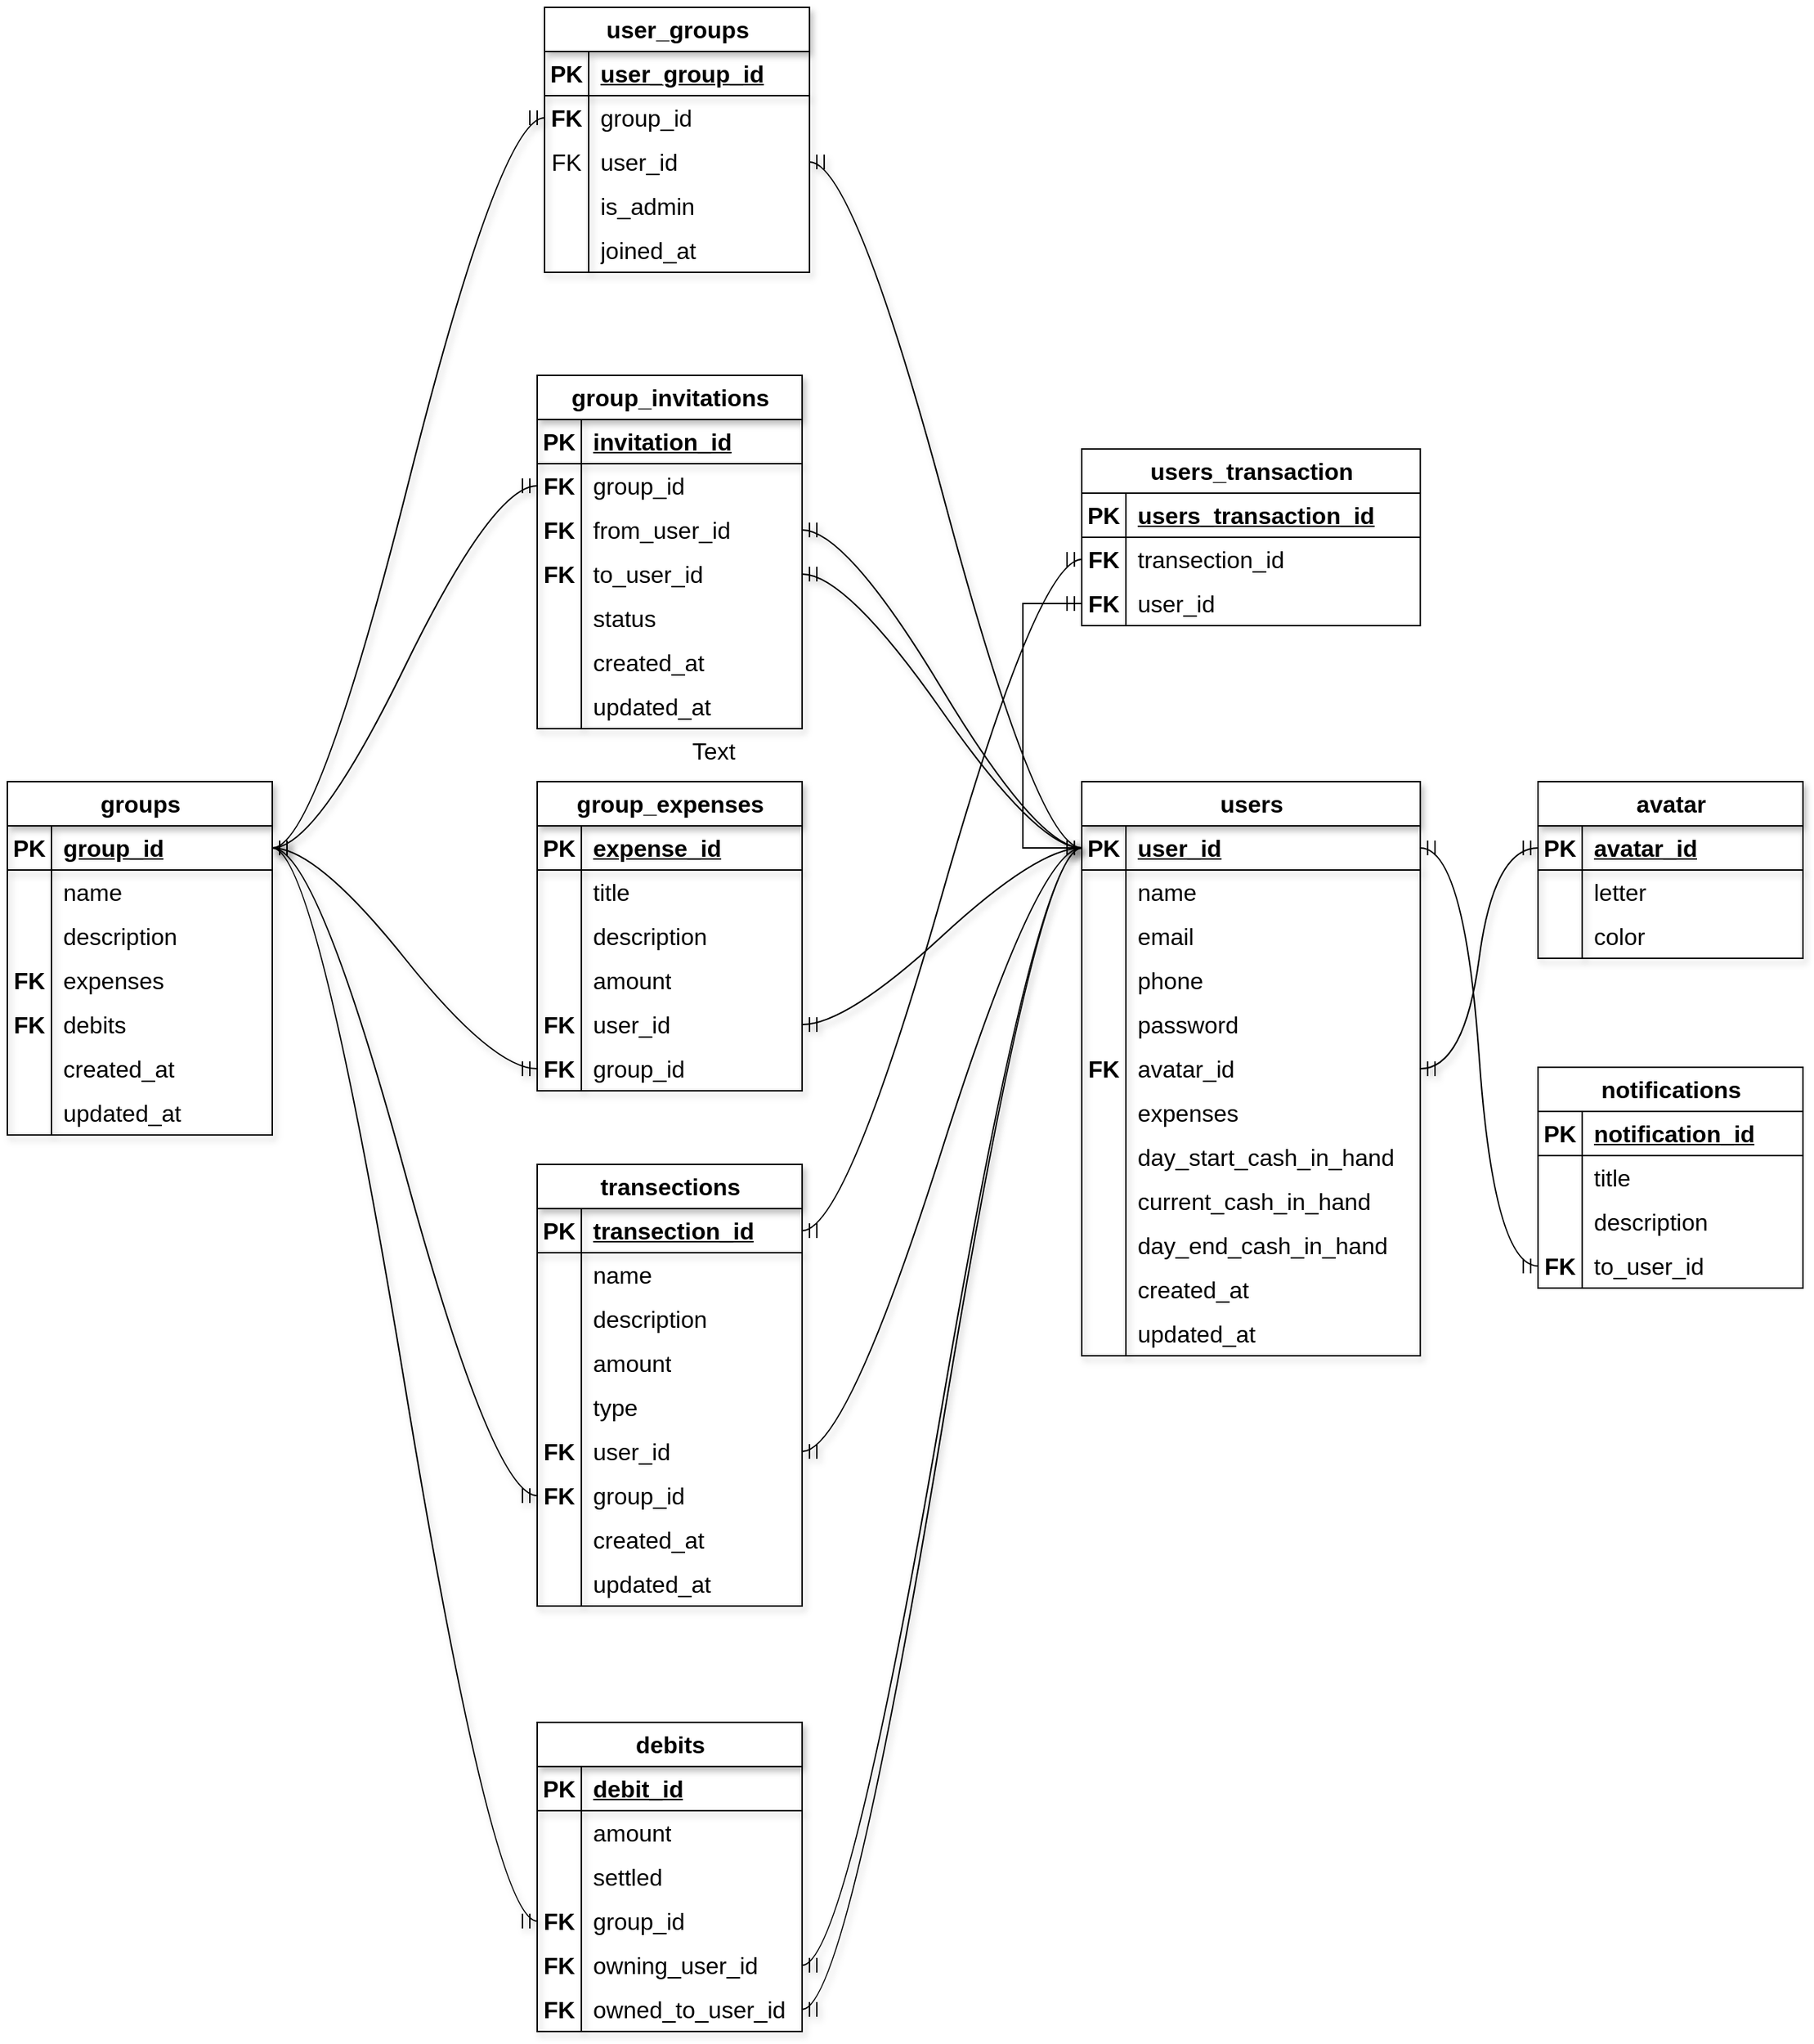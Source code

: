 <mxfile version="21.2.8" type="device">
  <diagram name="Page-1" id="5UPC-v0WkpWq5ISg_S8H">
    <mxGraphModel dx="2562" dy="1316" grid="1" gridSize="10" guides="1" tooltips="1" connect="1" arrows="1" fold="1" page="1" pageScale="1" pageWidth="827" pageHeight="1169" math="1" shadow="0">
      <root>
        <mxCell id="0" />
        <mxCell id="1" parent="0" />
        <mxCell id="dT6KXSUbfjFfLU4bcey1-2" value="" style="edgeStyle=entityRelationEdgeStyle;fontSize=12;html=1;endArrow=ERmandOne;startArrow=ERmandOne;rounded=0;startSize=8;endSize=8;curved=1;exitX=1;exitY=0.5;exitDx=0;exitDy=0;entryX=0;entryY=0.5;entryDx=0;entryDy=0;shadow=1;swimlaneLine=1;comic=0;" parent="1" source="dT6KXSUbfjFfLU4bcey1-19" target="dT6KXSUbfjFfLU4bcey1-30" edge="1">
          <mxGeometry width="100" height="100" relative="1" as="geometry">
            <mxPoint x="374" y="285" as="sourcePoint" />
            <mxPoint x="454" y="135" as="targetPoint" />
          </mxGeometry>
        </mxCell>
        <mxCell id="dT6KXSUbfjFfLU4bcey1-3" value="users" style="shape=table;startSize=30;container=1;collapsible=1;childLayout=tableLayout;fixedRows=1;rowLines=0;fontStyle=1;align=center;resizeLast=1;html=1;fontSize=16;shadow=1;swimlaneLine=1;comic=0;" parent="1" vertex="1">
          <mxGeometry x="280" y="616" width="230" height="390" as="geometry" />
        </mxCell>
        <mxCell id="dT6KXSUbfjFfLU4bcey1-4" value="" style="shape=tableRow;horizontal=0;startSize=0;swimlaneHead=0;swimlaneBody=0;fillColor=none;collapsible=0;dropTarget=0;points=[[0,0.5],[1,0.5]];portConstraint=eastwest;top=0;left=0;right=0;bottom=1;fontSize=16;shadow=1;swimlaneLine=1;comic=0;" parent="dT6KXSUbfjFfLU4bcey1-3" vertex="1">
          <mxGeometry y="30" width="230" height="30" as="geometry" />
        </mxCell>
        <mxCell id="dT6KXSUbfjFfLU4bcey1-5" value="PK" style="shape=partialRectangle;connectable=0;fillColor=none;top=0;left=0;bottom=0;right=0;fontStyle=1;overflow=hidden;whiteSpace=wrap;html=1;fontSize=16;shadow=1;swimlaneLine=1;comic=0;" parent="dT6KXSUbfjFfLU4bcey1-4" vertex="1">
          <mxGeometry width="30" height="30" as="geometry">
            <mxRectangle width="30" height="30" as="alternateBounds" />
          </mxGeometry>
        </mxCell>
        <mxCell id="dT6KXSUbfjFfLU4bcey1-6" value="user_id" style="shape=partialRectangle;connectable=0;fillColor=none;top=0;left=0;bottom=0;right=0;align=left;spacingLeft=6;fontStyle=5;overflow=hidden;whiteSpace=wrap;html=1;fontSize=16;shadow=1;swimlaneLine=1;comic=0;" parent="dT6KXSUbfjFfLU4bcey1-4" vertex="1">
          <mxGeometry x="30" width="200" height="30" as="geometry">
            <mxRectangle width="200" height="30" as="alternateBounds" />
          </mxGeometry>
        </mxCell>
        <mxCell id="dT6KXSUbfjFfLU4bcey1-7" value="" style="shape=tableRow;horizontal=0;startSize=0;swimlaneHead=0;swimlaneBody=0;fillColor=none;collapsible=0;dropTarget=0;points=[[0,0.5],[1,0.5]];portConstraint=eastwest;top=0;left=0;right=0;bottom=0;fontSize=16;shadow=1;swimlaneLine=1;comic=0;" parent="dT6KXSUbfjFfLU4bcey1-3" vertex="1">
          <mxGeometry y="60" width="230" height="30" as="geometry" />
        </mxCell>
        <mxCell id="dT6KXSUbfjFfLU4bcey1-8" value="" style="shape=partialRectangle;connectable=0;fillColor=none;top=0;left=0;bottom=0;right=0;editable=1;overflow=hidden;whiteSpace=wrap;html=1;fontSize=16;shadow=1;swimlaneLine=1;comic=0;" parent="dT6KXSUbfjFfLU4bcey1-7" vertex="1">
          <mxGeometry width="30" height="30" as="geometry">
            <mxRectangle width="30" height="30" as="alternateBounds" />
          </mxGeometry>
        </mxCell>
        <mxCell id="dT6KXSUbfjFfLU4bcey1-9" value="name&lt;br&gt;" style="shape=partialRectangle;connectable=0;fillColor=none;top=0;left=0;bottom=0;right=0;align=left;spacingLeft=6;overflow=hidden;whiteSpace=wrap;html=1;fontSize=16;shadow=1;swimlaneLine=1;comic=0;" parent="dT6KXSUbfjFfLU4bcey1-7" vertex="1">
          <mxGeometry x="30" width="200" height="30" as="geometry">
            <mxRectangle width="200" height="30" as="alternateBounds" />
          </mxGeometry>
        </mxCell>
        <mxCell id="dT6KXSUbfjFfLU4bcey1-10" value="" style="shape=tableRow;horizontal=0;startSize=0;swimlaneHead=0;swimlaneBody=0;fillColor=none;collapsible=0;dropTarget=0;points=[[0,0.5],[1,0.5]];portConstraint=eastwest;top=0;left=0;right=0;bottom=0;fontSize=16;shadow=1;swimlaneLine=1;comic=0;" parent="dT6KXSUbfjFfLU4bcey1-3" vertex="1">
          <mxGeometry y="90" width="230" height="30" as="geometry" />
        </mxCell>
        <mxCell id="dT6KXSUbfjFfLU4bcey1-11" value="" style="shape=partialRectangle;connectable=0;fillColor=none;top=0;left=0;bottom=0;right=0;editable=1;overflow=hidden;whiteSpace=wrap;html=1;fontSize=16;shadow=1;swimlaneLine=1;comic=0;" parent="dT6KXSUbfjFfLU4bcey1-10" vertex="1">
          <mxGeometry width="30" height="30" as="geometry">
            <mxRectangle width="30" height="30" as="alternateBounds" />
          </mxGeometry>
        </mxCell>
        <mxCell id="dT6KXSUbfjFfLU4bcey1-12" value="email" style="shape=partialRectangle;connectable=0;fillColor=none;top=0;left=0;bottom=0;right=0;align=left;spacingLeft=6;overflow=hidden;whiteSpace=wrap;html=1;fontSize=16;shadow=1;swimlaneLine=1;comic=0;" parent="dT6KXSUbfjFfLU4bcey1-10" vertex="1">
          <mxGeometry x="30" width="200" height="30" as="geometry">
            <mxRectangle width="200" height="30" as="alternateBounds" />
          </mxGeometry>
        </mxCell>
        <mxCell id="dT6KXSUbfjFfLU4bcey1-13" value="" style="shape=tableRow;horizontal=0;startSize=0;swimlaneHead=0;swimlaneBody=0;fillColor=none;collapsible=0;dropTarget=0;points=[[0,0.5],[1,0.5]];portConstraint=eastwest;top=0;left=0;right=0;bottom=0;fontSize=16;shadow=1;swimlaneLine=1;comic=0;" parent="dT6KXSUbfjFfLU4bcey1-3" vertex="1">
          <mxGeometry y="120" width="230" height="30" as="geometry" />
        </mxCell>
        <mxCell id="dT6KXSUbfjFfLU4bcey1-14" value="" style="shape=partialRectangle;connectable=0;fillColor=none;top=0;left=0;bottom=0;right=0;editable=1;overflow=hidden;whiteSpace=wrap;html=1;fontSize=16;shadow=1;swimlaneLine=1;comic=0;" parent="dT6KXSUbfjFfLU4bcey1-13" vertex="1">
          <mxGeometry width="30" height="30" as="geometry">
            <mxRectangle width="30" height="30" as="alternateBounds" />
          </mxGeometry>
        </mxCell>
        <mxCell id="dT6KXSUbfjFfLU4bcey1-15" value="phone" style="shape=partialRectangle;connectable=0;fillColor=none;top=0;left=0;bottom=0;right=0;align=left;spacingLeft=6;overflow=hidden;whiteSpace=wrap;html=1;fontSize=16;shadow=1;swimlaneLine=1;comic=0;" parent="dT6KXSUbfjFfLU4bcey1-13" vertex="1">
          <mxGeometry x="30" width="200" height="30" as="geometry">
            <mxRectangle width="200" height="30" as="alternateBounds" />
          </mxGeometry>
        </mxCell>
        <mxCell id="dT6KXSUbfjFfLU4bcey1-16" value="" style="shape=tableRow;horizontal=0;startSize=0;swimlaneHead=0;swimlaneBody=0;fillColor=none;collapsible=0;dropTarget=0;points=[[0,0.5],[1,0.5]];portConstraint=eastwest;top=0;left=0;right=0;bottom=0;fontSize=16;shadow=1;swimlaneLine=1;comic=0;" parent="dT6KXSUbfjFfLU4bcey1-3" vertex="1">
          <mxGeometry y="150" width="230" height="30" as="geometry" />
        </mxCell>
        <mxCell id="dT6KXSUbfjFfLU4bcey1-17" value="" style="shape=partialRectangle;connectable=0;fillColor=none;top=0;left=0;bottom=0;right=0;editable=1;overflow=hidden;whiteSpace=wrap;html=1;fontSize=16;shadow=1;swimlaneLine=1;comic=0;" parent="dT6KXSUbfjFfLU4bcey1-16" vertex="1">
          <mxGeometry width="30" height="30" as="geometry">
            <mxRectangle width="30" height="30" as="alternateBounds" />
          </mxGeometry>
        </mxCell>
        <mxCell id="dT6KXSUbfjFfLU4bcey1-18" value="password" style="shape=partialRectangle;connectable=0;fillColor=none;top=0;left=0;bottom=0;right=0;align=left;spacingLeft=6;overflow=hidden;whiteSpace=wrap;html=1;fontSize=16;shadow=1;swimlaneLine=1;comic=0;" parent="dT6KXSUbfjFfLU4bcey1-16" vertex="1">
          <mxGeometry x="30" width="200" height="30" as="geometry">
            <mxRectangle width="200" height="30" as="alternateBounds" />
          </mxGeometry>
        </mxCell>
        <mxCell id="dT6KXSUbfjFfLU4bcey1-19" value="" style="shape=tableRow;horizontal=0;startSize=0;swimlaneHead=0;swimlaneBody=0;fillColor=none;collapsible=0;dropTarget=0;points=[[0,0.5],[1,0.5]];portConstraint=eastwest;top=0;left=0;right=0;bottom=0;fontSize=16;shadow=1;swimlaneLine=1;comic=0;" parent="dT6KXSUbfjFfLU4bcey1-3" vertex="1">
          <mxGeometry y="180" width="230" height="30" as="geometry" />
        </mxCell>
        <mxCell id="dT6KXSUbfjFfLU4bcey1-20" value="&lt;b&gt;FK&lt;/b&gt;" style="shape=partialRectangle;connectable=0;fillColor=none;top=0;left=0;bottom=0;right=0;editable=1;overflow=hidden;whiteSpace=wrap;html=1;fontSize=16;shadow=1;swimlaneLine=1;comic=0;" parent="dT6KXSUbfjFfLU4bcey1-19" vertex="1">
          <mxGeometry width="30" height="30" as="geometry">
            <mxRectangle width="30" height="30" as="alternateBounds" />
          </mxGeometry>
        </mxCell>
        <mxCell id="dT6KXSUbfjFfLU4bcey1-21" value="avatar_id" style="shape=partialRectangle;connectable=0;fillColor=none;top=0;left=0;bottom=0;right=0;align=left;spacingLeft=6;overflow=hidden;whiteSpace=wrap;html=1;fontSize=16;shadow=1;swimlaneLine=1;comic=0;" parent="dT6KXSUbfjFfLU4bcey1-19" vertex="1">
          <mxGeometry x="30" width="200" height="30" as="geometry">
            <mxRectangle width="200" height="30" as="alternateBounds" />
          </mxGeometry>
        </mxCell>
        <mxCell id="dT6KXSUbfjFfLU4bcey1-22" value="" style="shape=tableRow;horizontal=0;startSize=0;swimlaneHead=0;swimlaneBody=0;fillColor=none;collapsible=0;dropTarget=0;points=[[0,0.5],[1,0.5]];portConstraint=eastwest;top=0;left=0;right=0;bottom=0;fontSize=16;shadow=1;swimlaneLine=1;comic=0;" parent="dT6KXSUbfjFfLU4bcey1-3" vertex="1">
          <mxGeometry y="210" width="230" height="30" as="geometry" />
        </mxCell>
        <mxCell id="dT6KXSUbfjFfLU4bcey1-23" value="" style="shape=partialRectangle;connectable=0;fillColor=none;top=0;left=0;bottom=0;right=0;editable=1;overflow=hidden;whiteSpace=wrap;html=1;fontSize=16;shadow=1;swimlaneLine=1;comic=0;" parent="dT6KXSUbfjFfLU4bcey1-22" vertex="1">
          <mxGeometry width="30" height="30" as="geometry">
            <mxRectangle width="30" height="30" as="alternateBounds" />
          </mxGeometry>
        </mxCell>
        <mxCell id="dT6KXSUbfjFfLU4bcey1-24" value="expenses" style="shape=partialRectangle;connectable=0;fillColor=none;top=0;left=0;bottom=0;right=0;align=left;spacingLeft=6;overflow=hidden;whiteSpace=wrap;html=1;fontSize=16;shadow=1;swimlaneLine=1;comic=0;" parent="dT6KXSUbfjFfLU4bcey1-22" vertex="1">
          <mxGeometry x="30" width="200" height="30" as="geometry">
            <mxRectangle width="200" height="30" as="alternateBounds" />
          </mxGeometry>
        </mxCell>
        <mxCell id="6w-f2TZbRilQw1N-Udu5-1" value="" style="shape=tableRow;horizontal=0;startSize=0;swimlaneHead=0;swimlaneBody=0;fillColor=none;collapsible=0;dropTarget=0;points=[[0,0.5],[1,0.5]];portConstraint=eastwest;top=0;left=0;right=0;bottom=0;fontSize=16;shadow=1;swimlaneLine=1;comic=0;" vertex="1" parent="dT6KXSUbfjFfLU4bcey1-3">
          <mxGeometry y="240" width="230" height="30" as="geometry" />
        </mxCell>
        <mxCell id="6w-f2TZbRilQw1N-Udu5-2" value="" style="shape=partialRectangle;connectable=0;fillColor=none;top=0;left=0;bottom=0;right=0;editable=1;overflow=hidden;whiteSpace=wrap;html=1;fontSize=16;shadow=1;swimlaneLine=1;comic=0;" vertex="1" parent="6w-f2TZbRilQw1N-Udu5-1">
          <mxGeometry width="30" height="30" as="geometry">
            <mxRectangle width="30" height="30" as="alternateBounds" />
          </mxGeometry>
        </mxCell>
        <mxCell id="6w-f2TZbRilQw1N-Udu5-3" value="day_start_cash_in_hand" style="shape=partialRectangle;connectable=0;fillColor=none;top=0;left=0;bottom=0;right=0;align=left;spacingLeft=6;overflow=hidden;whiteSpace=wrap;html=1;fontSize=16;shadow=1;swimlaneLine=1;comic=0;" vertex="1" parent="6w-f2TZbRilQw1N-Udu5-1">
          <mxGeometry x="30" width="200" height="30" as="geometry">
            <mxRectangle width="200" height="30" as="alternateBounds" />
          </mxGeometry>
        </mxCell>
        <mxCell id="6w-f2TZbRilQw1N-Udu5-26" value="" style="shape=tableRow;horizontal=0;startSize=0;swimlaneHead=0;swimlaneBody=0;fillColor=none;collapsible=0;dropTarget=0;points=[[0,0.5],[1,0.5]];portConstraint=eastwest;top=0;left=0;right=0;bottom=0;fontSize=16;shadow=1;swimlaneLine=1;comic=0;" vertex="1" parent="dT6KXSUbfjFfLU4bcey1-3">
          <mxGeometry y="270" width="230" height="30" as="geometry" />
        </mxCell>
        <mxCell id="6w-f2TZbRilQw1N-Udu5-27" value="" style="shape=partialRectangle;connectable=0;fillColor=none;top=0;left=0;bottom=0;right=0;editable=1;overflow=hidden;whiteSpace=wrap;html=1;fontSize=16;shadow=1;swimlaneLine=1;comic=0;" vertex="1" parent="6w-f2TZbRilQw1N-Udu5-26">
          <mxGeometry width="30" height="30" as="geometry">
            <mxRectangle width="30" height="30" as="alternateBounds" />
          </mxGeometry>
        </mxCell>
        <mxCell id="6w-f2TZbRilQw1N-Udu5-28" value="current_cash_in_hand" style="shape=partialRectangle;connectable=0;fillColor=none;top=0;left=0;bottom=0;right=0;align=left;spacingLeft=6;overflow=hidden;whiteSpace=wrap;html=1;fontSize=16;shadow=1;swimlaneLine=1;comic=0;" vertex="1" parent="6w-f2TZbRilQw1N-Udu5-26">
          <mxGeometry x="30" width="200" height="30" as="geometry">
            <mxRectangle width="200" height="30" as="alternateBounds" />
          </mxGeometry>
        </mxCell>
        <mxCell id="6w-f2TZbRilQw1N-Udu5-4" value="" style="shape=tableRow;horizontal=0;startSize=0;swimlaneHead=0;swimlaneBody=0;fillColor=none;collapsible=0;dropTarget=0;points=[[0,0.5],[1,0.5]];portConstraint=eastwest;top=0;left=0;right=0;bottom=0;fontSize=16;shadow=1;swimlaneLine=1;comic=0;" vertex="1" parent="dT6KXSUbfjFfLU4bcey1-3">
          <mxGeometry y="300" width="230" height="30" as="geometry" />
        </mxCell>
        <mxCell id="6w-f2TZbRilQw1N-Udu5-5" value="" style="shape=partialRectangle;connectable=0;fillColor=none;top=0;left=0;bottom=0;right=0;editable=1;overflow=hidden;whiteSpace=wrap;html=1;fontSize=16;shadow=1;swimlaneLine=1;comic=0;" vertex="1" parent="6w-f2TZbRilQw1N-Udu5-4">
          <mxGeometry width="30" height="30" as="geometry">
            <mxRectangle width="30" height="30" as="alternateBounds" />
          </mxGeometry>
        </mxCell>
        <mxCell id="6w-f2TZbRilQw1N-Udu5-6" value="day_end_cash_in_hand" style="shape=partialRectangle;connectable=0;fillColor=none;top=0;left=0;bottom=0;right=0;align=left;spacingLeft=6;overflow=hidden;whiteSpace=wrap;html=1;fontSize=16;shadow=1;swimlaneLine=1;comic=0;" vertex="1" parent="6w-f2TZbRilQw1N-Udu5-4">
          <mxGeometry x="30" width="200" height="30" as="geometry">
            <mxRectangle width="200" height="30" as="alternateBounds" />
          </mxGeometry>
        </mxCell>
        <mxCell id="dT6KXSUbfjFfLU4bcey1-74" value="" style="shape=tableRow;horizontal=0;startSize=0;swimlaneHead=0;swimlaneBody=0;fillColor=none;collapsible=0;dropTarget=0;points=[[0,0.5],[1,0.5]];portConstraint=eastwest;top=0;left=0;right=0;bottom=0;fontSize=16;shadow=1;swimlaneLine=1;comic=0;" parent="dT6KXSUbfjFfLU4bcey1-3" vertex="1">
          <mxGeometry y="330" width="230" height="30" as="geometry" />
        </mxCell>
        <mxCell id="dT6KXSUbfjFfLU4bcey1-75" value="" style="shape=partialRectangle;connectable=0;fillColor=none;top=0;left=0;bottom=0;right=0;editable=1;overflow=hidden;whiteSpace=wrap;html=1;fontSize=16;shadow=1;swimlaneLine=1;comic=0;" parent="dT6KXSUbfjFfLU4bcey1-74" vertex="1">
          <mxGeometry width="30" height="30" as="geometry">
            <mxRectangle width="30" height="30" as="alternateBounds" />
          </mxGeometry>
        </mxCell>
        <mxCell id="dT6KXSUbfjFfLU4bcey1-76" value="created_at" style="shape=partialRectangle;connectable=0;fillColor=none;top=0;left=0;bottom=0;right=0;align=left;spacingLeft=6;overflow=hidden;whiteSpace=wrap;html=1;fontSize=16;shadow=1;swimlaneLine=1;comic=0;" parent="dT6KXSUbfjFfLU4bcey1-74" vertex="1">
          <mxGeometry x="30" width="200" height="30" as="geometry">
            <mxRectangle width="200" height="30" as="alternateBounds" />
          </mxGeometry>
        </mxCell>
        <mxCell id="dT6KXSUbfjFfLU4bcey1-77" value="" style="shape=tableRow;horizontal=0;startSize=0;swimlaneHead=0;swimlaneBody=0;fillColor=none;collapsible=0;dropTarget=0;points=[[0,0.5],[1,0.5]];portConstraint=eastwest;top=0;left=0;right=0;bottom=0;fontSize=16;shadow=1;swimlaneLine=1;comic=0;" parent="dT6KXSUbfjFfLU4bcey1-3" vertex="1">
          <mxGeometry y="360" width="230" height="30" as="geometry" />
        </mxCell>
        <mxCell id="dT6KXSUbfjFfLU4bcey1-78" value="" style="shape=partialRectangle;connectable=0;fillColor=none;top=0;left=0;bottom=0;right=0;editable=1;overflow=hidden;whiteSpace=wrap;html=1;fontSize=16;shadow=1;swimlaneLine=1;comic=0;" parent="dT6KXSUbfjFfLU4bcey1-77" vertex="1">
          <mxGeometry width="30" height="30" as="geometry">
            <mxRectangle width="30" height="30" as="alternateBounds" />
          </mxGeometry>
        </mxCell>
        <mxCell id="dT6KXSUbfjFfLU4bcey1-79" value="updated_at" style="shape=partialRectangle;connectable=0;fillColor=none;top=0;left=0;bottom=0;right=0;align=left;spacingLeft=6;overflow=hidden;whiteSpace=wrap;html=1;fontSize=16;shadow=1;swimlaneLine=1;comic=0;" parent="dT6KXSUbfjFfLU4bcey1-77" vertex="1">
          <mxGeometry x="30" width="200" height="30" as="geometry">
            <mxRectangle width="200" height="30" as="alternateBounds" />
          </mxGeometry>
        </mxCell>
        <mxCell id="dT6KXSUbfjFfLU4bcey1-29" value="avatar" style="shape=table;startSize=30;container=1;collapsible=1;childLayout=tableLayout;fixedRows=1;rowLines=0;fontStyle=1;align=center;resizeLast=1;html=1;fontSize=16;shadow=1;swimlaneLine=1;comic=0;" parent="1" vertex="1">
          <mxGeometry x="590" y="616" width="180" height="120" as="geometry" />
        </mxCell>
        <mxCell id="dT6KXSUbfjFfLU4bcey1-30" value="" style="shape=tableRow;horizontal=0;startSize=0;swimlaneHead=0;swimlaneBody=0;fillColor=none;collapsible=0;dropTarget=0;points=[[0,0.5],[1,0.5]];portConstraint=eastwest;top=0;left=0;right=0;bottom=1;fontSize=16;shadow=1;swimlaneLine=1;comic=0;" parent="dT6KXSUbfjFfLU4bcey1-29" vertex="1">
          <mxGeometry y="30" width="180" height="30" as="geometry" />
        </mxCell>
        <mxCell id="dT6KXSUbfjFfLU4bcey1-31" value="PK" style="shape=partialRectangle;connectable=0;fillColor=none;top=0;left=0;bottom=0;right=0;fontStyle=1;overflow=hidden;whiteSpace=wrap;html=1;fontSize=16;shadow=1;swimlaneLine=1;comic=0;" parent="dT6KXSUbfjFfLU4bcey1-30" vertex="1">
          <mxGeometry width="30" height="30" as="geometry">
            <mxRectangle width="30" height="30" as="alternateBounds" />
          </mxGeometry>
        </mxCell>
        <mxCell id="dT6KXSUbfjFfLU4bcey1-32" value="avatar_id" style="shape=partialRectangle;connectable=0;fillColor=none;top=0;left=0;bottom=0;right=0;align=left;spacingLeft=6;fontStyle=5;overflow=hidden;whiteSpace=wrap;html=1;fontSize=16;shadow=1;swimlaneLine=1;comic=0;" parent="dT6KXSUbfjFfLU4bcey1-30" vertex="1">
          <mxGeometry x="30" width="150" height="30" as="geometry">
            <mxRectangle width="150" height="30" as="alternateBounds" />
          </mxGeometry>
        </mxCell>
        <mxCell id="dT6KXSUbfjFfLU4bcey1-33" value="" style="shape=tableRow;horizontal=0;startSize=0;swimlaneHead=0;swimlaneBody=0;fillColor=none;collapsible=0;dropTarget=0;points=[[0,0.5],[1,0.5]];portConstraint=eastwest;top=0;left=0;right=0;bottom=0;fontSize=16;shadow=1;swimlaneLine=1;comic=0;" parent="dT6KXSUbfjFfLU4bcey1-29" vertex="1">
          <mxGeometry y="60" width="180" height="30" as="geometry" />
        </mxCell>
        <mxCell id="dT6KXSUbfjFfLU4bcey1-34" value="" style="shape=partialRectangle;connectable=0;fillColor=none;top=0;left=0;bottom=0;right=0;editable=1;overflow=hidden;whiteSpace=wrap;html=1;fontSize=16;shadow=1;swimlaneLine=1;comic=0;" parent="dT6KXSUbfjFfLU4bcey1-33" vertex="1">
          <mxGeometry width="30" height="30" as="geometry">
            <mxRectangle width="30" height="30" as="alternateBounds" />
          </mxGeometry>
        </mxCell>
        <mxCell id="dT6KXSUbfjFfLU4bcey1-35" value="letter" style="shape=partialRectangle;connectable=0;fillColor=none;top=0;left=0;bottom=0;right=0;align=left;spacingLeft=6;overflow=hidden;whiteSpace=wrap;html=1;fontSize=16;shadow=1;swimlaneLine=1;comic=0;" parent="dT6KXSUbfjFfLU4bcey1-33" vertex="1">
          <mxGeometry x="30" width="150" height="30" as="geometry">
            <mxRectangle width="150" height="30" as="alternateBounds" />
          </mxGeometry>
        </mxCell>
        <mxCell id="dT6KXSUbfjFfLU4bcey1-36" value="" style="shape=tableRow;horizontal=0;startSize=0;swimlaneHead=0;swimlaneBody=0;fillColor=none;collapsible=0;dropTarget=0;points=[[0,0.5],[1,0.5]];portConstraint=eastwest;top=0;left=0;right=0;bottom=0;fontSize=16;shadow=1;swimlaneLine=1;comic=0;" parent="dT6KXSUbfjFfLU4bcey1-29" vertex="1">
          <mxGeometry y="90" width="180" height="30" as="geometry" />
        </mxCell>
        <mxCell id="dT6KXSUbfjFfLU4bcey1-37" value="" style="shape=partialRectangle;connectable=0;fillColor=none;top=0;left=0;bottom=0;right=0;editable=1;overflow=hidden;whiteSpace=wrap;html=1;fontSize=16;shadow=1;swimlaneLine=1;comic=0;" parent="dT6KXSUbfjFfLU4bcey1-36" vertex="1">
          <mxGeometry width="30" height="30" as="geometry">
            <mxRectangle width="30" height="30" as="alternateBounds" />
          </mxGeometry>
        </mxCell>
        <mxCell id="dT6KXSUbfjFfLU4bcey1-38" value="color" style="shape=partialRectangle;connectable=0;fillColor=none;top=0;left=0;bottom=0;right=0;align=left;spacingLeft=6;overflow=hidden;whiteSpace=wrap;html=1;fontSize=16;shadow=1;swimlaneLine=1;comic=0;" parent="dT6KXSUbfjFfLU4bcey1-36" vertex="1">
          <mxGeometry x="30" width="150" height="30" as="geometry">
            <mxRectangle width="150" height="30" as="alternateBounds" />
          </mxGeometry>
        </mxCell>
        <mxCell id="dT6KXSUbfjFfLU4bcey1-55" value="groups" style="shape=table;startSize=30;container=1;collapsible=1;childLayout=tableLayout;fixedRows=1;rowLines=0;fontStyle=1;align=center;resizeLast=1;html=1;fontSize=16;shadow=1;swimlaneLine=1;comic=0;" parent="1" vertex="1">
          <mxGeometry x="-450" y="616" width="180" height="240" as="geometry" />
        </mxCell>
        <mxCell id="dT6KXSUbfjFfLU4bcey1-56" value="" style="shape=tableRow;horizontal=0;startSize=0;swimlaneHead=0;swimlaneBody=0;fillColor=none;collapsible=0;dropTarget=0;points=[[0,0.5],[1,0.5]];portConstraint=eastwest;top=0;left=0;right=0;bottom=1;fontSize=16;shadow=1;swimlaneLine=1;comic=0;" parent="dT6KXSUbfjFfLU4bcey1-55" vertex="1">
          <mxGeometry y="30" width="180" height="30" as="geometry" />
        </mxCell>
        <mxCell id="dT6KXSUbfjFfLU4bcey1-57" value="PK" style="shape=partialRectangle;connectable=0;fillColor=none;top=0;left=0;bottom=0;right=0;fontStyle=1;overflow=hidden;whiteSpace=wrap;html=1;fontSize=16;shadow=1;swimlaneLine=1;comic=0;" parent="dT6KXSUbfjFfLU4bcey1-56" vertex="1">
          <mxGeometry width="30" height="30" as="geometry">
            <mxRectangle width="30" height="30" as="alternateBounds" />
          </mxGeometry>
        </mxCell>
        <mxCell id="dT6KXSUbfjFfLU4bcey1-58" value="group_id" style="shape=partialRectangle;connectable=0;fillColor=none;top=0;left=0;bottom=0;right=0;align=left;spacingLeft=6;fontStyle=5;overflow=hidden;whiteSpace=wrap;html=1;fontSize=16;shadow=1;swimlaneLine=1;comic=0;" parent="dT6KXSUbfjFfLU4bcey1-56" vertex="1">
          <mxGeometry x="30" width="150" height="30" as="geometry">
            <mxRectangle width="150" height="30" as="alternateBounds" />
          </mxGeometry>
        </mxCell>
        <mxCell id="dT6KXSUbfjFfLU4bcey1-59" value="" style="shape=tableRow;horizontal=0;startSize=0;swimlaneHead=0;swimlaneBody=0;fillColor=none;collapsible=0;dropTarget=0;points=[[0,0.5],[1,0.5]];portConstraint=eastwest;top=0;left=0;right=0;bottom=0;fontSize=16;shadow=1;swimlaneLine=1;comic=0;" parent="dT6KXSUbfjFfLU4bcey1-55" vertex="1">
          <mxGeometry y="60" width="180" height="30" as="geometry" />
        </mxCell>
        <mxCell id="dT6KXSUbfjFfLU4bcey1-60" value="" style="shape=partialRectangle;connectable=0;fillColor=none;top=0;left=0;bottom=0;right=0;editable=1;overflow=hidden;whiteSpace=wrap;html=1;fontSize=16;shadow=1;swimlaneLine=1;comic=0;" parent="dT6KXSUbfjFfLU4bcey1-59" vertex="1">
          <mxGeometry width="30" height="30" as="geometry">
            <mxRectangle width="30" height="30" as="alternateBounds" />
          </mxGeometry>
        </mxCell>
        <mxCell id="dT6KXSUbfjFfLU4bcey1-61" value="name" style="shape=partialRectangle;connectable=0;fillColor=none;top=0;left=0;bottom=0;right=0;align=left;spacingLeft=6;overflow=hidden;whiteSpace=wrap;html=1;fontSize=16;shadow=1;swimlaneLine=1;comic=0;" parent="dT6KXSUbfjFfLU4bcey1-59" vertex="1">
          <mxGeometry x="30" width="150" height="30" as="geometry">
            <mxRectangle width="150" height="30" as="alternateBounds" />
          </mxGeometry>
        </mxCell>
        <mxCell id="dT6KXSUbfjFfLU4bcey1-62" value="" style="shape=tableRow;horizontal=0;startSize=0;swimlaneHead=0;swimlaneBody=0;fillColor=none;collapsible=0;dropTarget=0;points=[[0,0.5],[1,0.5]];portConstraint=eastwest;top=0;left=0;right=0;bottom=0;fontSize=16;shadow=1;swimlaneLine=1;comic=0;" parent="dT6KXSUbfjFfLU4bcey1-55" vertex="1">
          <mxGeometry y="90" width="180" height="30" as="geometry" />
        </mxCell>
        <mxCell id="dT6KXSUbfjFfLU4bcey1-63" value="" style="shape=partialRectangle;connectable=0;fillColor=none;top=0;left=0;bottom=0;right=0;editable=1;overflow=hidden;whiteSpace=wrap;html=1;fontSize=16;shadow=1;swimlaneLine=1;comic=0;" parent="dT6KXSUbfjFfLU4bcey1-62" vertex="1">
          <mxGeometry width="30" height="30" as="geometry">
            <mxRectangle width="30" height="30" as="alternateBounds" />
          </mxGeometry>
        </mxCell>
        <mxCell id="dT6KXSUbfjFfLU4bcey1-64" value="description" style="shape=partialRectangle;connectable=0;fillColor=none;top=0;left=0;bottom=0;right=0;align=left;spacingLeft=6;overflow=hidden;whiteSpace=wrap;html=1;fontSize=16;shadow=1;swimlaneLine=1;comic=0;" parent="dT6KXSUbfjFfLU4bcey1-62" vertex="1">
          <mxGeometry x="30" width="150" height="30" as="geometry">
            <mxRectangle width="150" height="30" as="alternateBounds" />
          </mxGeometry>
        </mxCell>
        <mxCell id="dT6KXSUbfjFfLU4bcey1-68" value="" style="shape=tableRow;horizontal=0;startSize=0;swimlaneHead=0;swimlaneBody=0;fillColor=none;collapsible=0;dropTarget=0;points=[[0,0.5],[1,0.5]];portConstraint=eastwest;top=0;left=0;right=0;bottom=0;fontSize=16;shadow=1;swimlaneLine=1;comic=0;" parent="dT6KXSUbfjFfLU4bcey1-55" vertex="1">
          <mxGeometry y="120" width="180" height="30" as="geometry" />
        </mxCell>
        <mxCell id="dT6KXSUbfjFfLU4bcey1-69" value="&lt;b&gt;FK&lt;/b&gt;" style="shape=partialRectangle;connectable=0;fillColor=none;top=0;left=0;bottom=0;right=0;editable=1;overflow=hidden;whiteSpace=wrap;html=1;fontSize=16;shadow=1;swimlaneLine=1;comic=0;" parent="dT6KXSUbfjFfLU4bcey1-68" vertex="1">
          <mxGeometry width="30" height="30" as="geometry">
            <mxRectangle width="30" height="30" as="alternateBounds" />
          </mxGeometry>
        </mxCell>
        <mxCell id="dT6KXSUbfjFfLU4bcey1-70" value="expenses" style="shape=partialRectangle;connectable=0;fillColor=none;top=0;left=0;bottom=0;right=0;align=left;spacingLeft=6;overflow=hidden;whiteSpace=wrap;html=1;fontSize=16;shadow=1;swimlaneLine=1;comic=0;" parent="dT6KXSUbfjFfLU4bcey1-68" vertex="1">
          <mxGeometry x="30" width="150" height="30" as="geometry">
            <mxRectangle width="150" height="30" as="alternateBounds" />
          </mxGeometry>
        </mxCell>
        <mxCell id="dT6KXSUbfjFfLU4bcey1-80" value="" style="shape=tableRow;horizontal=0;startSize=0;swimlaneHead=0;swimlaneBody=0;fillColor=none;collapsible=0;dropTarget=0;points=[[0,0.5],[1,0.5]];portConstraint=eastwest;top=0;left=0;right=0;bottom=0;fontSize=16;shadow=1;swimlaneLine=1;comic=0;" parent="dT6KXSUbfjFfLU4bcey1-55" vertex="1">
          <mxGeometry y="150" width="180" height="30" as="geometry" />
        </mxCell>
        <mxCell id="dT6KXSUbfjFfLU4bcey1-81" value="&lt;b&gt;FK&lt;/b&gt;" style="shape=partialRectangle;connectable=0;fillColor=none;top=0;left=0;bottom=0;right=0;editable=1;overflow=hidden;whiteSpace=wrap;html=1;fontSize=16;shadow=1;swimlaneLine=1;comic=0;" parent="dT6KXSUbfjFfLU4bcey1-80" vertex="1">
          <mxGeometry width="30" height="30" as="geometry">
            <mxRectangle width="30" height="30" as="alternateBounds" />
          </mxGeometry>
        </mxCell>
        <mxCell id="dT6KXSUbfjFfLU4bcey1-82" value="debits" style="shape=partialRectangle;connectable=0;fillColor=none;top=0;left=0;bottom=0;right=0;align=left;spacingLeft=6;overflow=hidden;whiteSpace=wrap;html=1;fontSize=16;shadow=1;swimlaneLine=1;comic=0;" parent="dT6KXSUbfjFfLU4bcey1-80" vertex="1">
          <mxGeometry x="30" width="150" height="30" as="geometry">
            <mxRectangle width="150" height="30" as="alternateBounds" />
          </mxGeometry>
        </mxCell>
        <mxCell id="dT6KXSUbfjFfLU4bcey1-65" value="" style="shape=tableRow;horizontal=0;startSize=0;swimlaneHead=0;swimlaneBody=0;fillColor=none;collapsible=0;dropTarget=0;points=[[0,0.5],[1,0.5]];portConstraint=eastwest;top=0;left=0;right=0;bottom=0;fontSize=16;shadow=1;swimlaneLine=1;comic=0;" parent="dT6KXSUbfjFfLU4bcey1-55" vertex="1">
          <mxGeometry y="180" width="180" height="30" as="geometry" />
        </mxCell>
        <mxCell id="dT6KXSUbfjFfLU4bcey1-66" value="" style="shape=partialRectangle;connectable=0;fillColor=none;top=0;left=0;bottom=0;right=0;editable=1;overflow=hidden;whiteSpace=wrap;html=1;fontSize=16;shadow=1;swimlaneLine=1;comic=0;" parent="dT6KXSUbfjFfLU4bcey1-65" vertex="1">
          <mxGeometry width="30" height="30" as="geometry">
            <mxRectangle width="30" height="30" as="alternateBounds" />
          </mxGeometry>
        </mxCell>
        <mxCell id="dT6KXSUbfjFfLU4bcey1-67" value="created_at" style="shape=partialRectangle;connectable=0;fillColor=none;top=0;left=0;bottom=0;right=0;align=left;spacingLeft=6;overflow=hidden;whiteSpace=wrap;html=1;fontSize=16;shadow=1;swimlaneLine=1;comic=0;" parent="dT6KXSUbfjFfLU4bcey1-65" vertex="1">
          <mxGeometry x="30" width="150" height="30" as="geometry">
            <mxRectangle width="150" height="30" as="alternateBounds" />
          </mxGeometry>
        </mxCell>
        <mxCell id="dT6KXSUbfjFfLU4bcey1-71" value="" style="shape=tableRow;horizontal=0;startSize=0;swimlaneHead=0;swimlaneBody=0;fillColor=none;collapsible=0;dropTarget=0;points=[[0,0.5],[1,0.5]];portConstraint=eastwest;top=0;left=0;right=0;bottom=0;fontSize=16;shadow=1;swimlaneLine=1;comic=0;" parent="dT6KXSUbfjFfLU4bcey1-55" vertex="1">
          <mxGeometry y="210" width="180" height="30" as="geometry" />
        </mxCell>
        <mxCell id="dT6KXSUbfjFfLU4bcey1-72" value="" style="shape=partialRectangle;connectable=0;fillColor=none;top=0;left=0;bottom=0;right=0;editable=1;overflow=hidden;whiteSpace=wrap;html=1;fontSize=16;shadow=1;swimlaneLine=1;comic=0;" parent="dT6KXSUbfjFfLU4bcey1-71" vertex="1">
          <mxGeometry width="30" height="30" as="geometry">
            <mxRectangle width="30" height="30" as="alternateBounds" />
          </mxGeometry>
        </mxCell>
        <mxCell id="dT6KXSUbfjFfLU4bcey1-73" value="updated_at" style="shape=partialRectangle;connectable=0;fillColor=none;top=0;left=0;bottom=0;right=0;align=left;spacingLeft=6;overflow=hidden;whiteSpace=wrap;html=1;fontSize=16;shadow=1;swimlaneLine=1;comic=0;" parent="dT6KXSUbfjFfLU4bcey1-71" vertex="1">
          <mxGeometry x="30" width="150" height="30" as="geometry">
            <mxRectangle width="150" height="30" as="alternateBounds" />
          </mxGeometry>
        </mxCell>
        <mxCell id="dT6KXSUbfjFfLU4bcey1-83" value="user_groups" style="shape=table;startSize=30;container=1;collapsible=1;childLayout=tableLayout;fixedRows=1;rowLines=0;fontStyle=1;align=center;resizeLast=1;html=1;fontSize=16;shadow=1;swimlaneLine=1;comic=0;" parent="1" vertex="1">
          <mxGeometry x="-85" y="90" width="180" height="180" as="geometry" />
        </mxCell>
        <mxCell id="dT6KXSUbfjFfLU4bcey1-84" value="" style="shape=tableRow;horizontal=0;startSize=0;swimlaneHead=0;swimlaneBody=0;fillColor=none;collapsible=0;dropTarget=0;points=[[0,0.5],[1,0.5]];portConstraint=eastwest;top=0;left=0;right=0;bottom=1;fontSize=16;shadow=1;swimlaneLine=1;comic=0;" parent="dT6KXSUbfjFfLU4bcey1-83" vertex="1">
          <mxGeometry y="30" width="180" height="30" as="geometry" />
        </mxCell>
        <mxCell id="dT6KXSUbfjFfLU4bcey1-85" value="PK" style="shape=partialRectangle;connectable=0;fillColor=none;top=0;left=0;bottom=0;right=0;fontStyle=1;overflow=hidden;whiteSpace=wrap;html=1;fontSize=16;shadow=1;swimlaneLine=1;comic=0;" parent="dT6KXSUbfjFfLU4bcey1-84" vertex="1">
          <mxGeometry width="30" height="30" as="geometry">
            <mxRectangle width="30" height="30" as="alternateBounds" />
          </mxGeometry>
        </mxCell>
        <mxCell id="dT6KXSUbfjFfLU4bcey1-86" value="user_group_id" style="shape=partialRectangle;connectable=0;fillColor=none;top=0;left=0;bottom=0;right=0;align=left;spacingLeft=6;fontStyle=5;overflow=hidden;whiteSpace=wrap;html=1;fontSize=16;shadow=1;swimlaneLine=1;comic=0;" parent="dT6KXSUbfjFfLU4bcey1-84" vertex="1">
          <mxGeometry x="30" width="150" height="30" as="geometry">
            <mxRectangle width="150" height="30" as="alternateBounds" />
          </mxGeometry>
        </mxCell>
        <mxCell id="dT6KXSUbfjFfLU4bcey1-87" value="" style="shape=tableRow;horizontal=0;startSize=0;swimlaneHead=0;swimlaneBody=0;fillColor=none;collapsible=0;dropTarget=0;points=[[0,0.5],[1,0.5]];portConstraint=eastwest;top=0;left=0;right=0;bottom=0;fontSize=16;shadow=1;swimlaneLine=1;comic=0;" parent="dT6KXSUbfjFfLU4bcey1-83" vertex="1">
          <mxGeometry y="60" width="180" height="30" as="geometry" />
        </mxCell>
        <mxCell id="dT6KXSUbfjFfLU4bcey1-88" value="&lt;b&gt;FK&lt;/b&gt;" style="shape=partialRectangle;connectable=0;fillColor=none;top=0;left=0;bottom=0;right=0;editable=1;overflow=hidden;whiteSpace=wrap;html=1;fontSize=16;shadow=1;swimlaneLine=1;comic=0;" parent="dT6KXSUbfjFfLU4bcey1-87" vertex="1">
          <mxGeometry width="30" height="30" as="geometry">
            <mxRectangle width="30" height="30" as="alternateBounds" />
          </mxGeometry>
        </mxCell>
        <mxCell id="dT6KXSUbfjFfLU4bcey1-89" value="group_id" style="shape=partialRectangle;connectable=0;fillColor=none;top=0;left=0;bottom=0;right=0;align=left;spacingLeft=6;overflow=hidden;whiteSpace=wrap;html=1;fontSize=16;shadow=1;swimlaneLine=1;comic=0;" parent="dT6KXSUbfjFfLU4bcey1-87" vertex="1">
          <mxGeometry x="30" width="150" height="30" as="geometry">
            <mxRectangle width="150" height="30" as="alternateBounds" />
          </mxGeometry>
        </mxCell>
        <mxCell id="dT6KXSUbfjFfLU4bcey1-90" value="" style="shape=tableRow;horizontal=0;startSize=0;swimlaneHead=0;swimlaneBody=0;fillColor=none;collapsible=0;dropTarget=0;points=[[0,0.5],[1,0.5]];portConstraint=eastwest;top=0;left=0;right=0;bottom=0;fontSize=16;shadow=1;swimlaneLine=1;comic=0;" parent="dT6KXSUbfjFfLU4bcey1-83" vertex="1">
          <mxGeometry y="90" width="180" height="30" as="geometry" />
        </mxCell>
        <mxCell id="dT6KXSUbfjFfLU4bcey1-91" value="FK" style="shape=partialRectangle;connectable=0;fillColor=none;top=0;left=0;bottom=0;right=0;editable=1;overflow=hidden;whiteSpace=wrap;html=1;fontSize=16;shadow=1;swimlaneLine=1;comic=0;" parent="dT6KXSUbfjFfLU4bcey1-90" vertex="1">
          <mxGeometry width="30" height="30" as="geometry">
            <mxRectangle width="30" height="30" as="alternateBounds" />
          </mxGeometry>
        </mxCell>
        <mxCell id="dT6KXSUbfjFfLU4bcey1-92" value="user_id" style="shape=partialRectangle;connectable=0;fillColor=none;top=0;left=0;bottom=0;right=0;align=left;spacingLeft=6;overflow=hidden;whiteSpace=wrap;html=1;fontSize=16;shadow=1;swimlaneLine=1;comic=0;" parent="dT6KXSUbfjFfLU4bcey1-90" vertex="1">
          <mxGeometry x="30" width="150" height="30" as="geometry">
            <mxRectangle width="150" height="30" as="alternateBounds" />
          </mxGeometry>
        </mxCell>
        <mxCell id="dT6KXSUbfjFfLU4bcey1-138" value="" style="shape=tableRow;horizontal=0;startSize=0;swimlaneHead=0;swimlaneBody=0;fillColor=none;collapsible=0;dropTarget=0;points=[[0,0.5],[1,0.5]];portConstraint=eastwest;top=0;left=0;right=0;bottom=0;fontSize=16;shadow=1;swimlaneLine=1;comic=0;" parent="dT6KXSUbfjFfLU4bcey1-83" vertex="1">
          <mxGeometry y="120" width="180" height="30" as="geometry" />
        </mxCell>
        <mxCell id="dT6KXSUbfjFfLU4bcey1-139" value="" style="shape=partialRectangle;connectable=0;fillColor=none;top=0;left=0;bottom=0;right=0;editable=1;overflow=hidden;whiteSpace=wrap;html=1;fontSize=16;shadow=1;swimlaneLine=1;comic=0;" parent="dT6KXSUbfjFfLU4bcey1-138" vertex="1">
          <mxGeometry width="30" height="30" as="geometry">
            <mxRectangle width="30" height="30" as="alternateBounds" />
          </mxGeometry>
        </mxCell>
        <mxCell id="dT6KXSUbfjFfLU4bcey1-140" value="is_admin" style="shape=partialRectangle;connectable=0;fillColor=none;top=0;left=0;bottom=0;right=0;align=left;spacingLeft=6;overflow=hidden;whiteSpace=wrap;html=1;fontSize=16;shadow=1;swimlaneLine=1;comic=0;" parent="dT6KXSUbfjFfLU4bcey1-138" vertex="1">
          <mxGeometry x="30" width="150" height="30" as="geometry">
            <mxRectangle width="150" height="30" as="alternateBounds" />
          </mxGeometry>
        </mxCell>
        <mxCell id="dT6KXSUbfjFfLU4bcey1-141" value="" style="shape=tableRow;horizontal=0;startSize=0;swimlaneHead=0;swimlaneBody=0;fillColor=none;collapsible=0;dropTarget=0;points=[[0,0.5],[1,0.5]];portConstraint=eastwest;top=0;left=0;right=0;bottom=0;fontSize=16;shadow=1;swimlaneLine=1;comic=0;" parent="dT6KXSUbfjFfLU4bcey1-83" vertex="1">
          <mxGeometry y="150" width="180" height="30" as="geometry" />
        </mxCell>
        <mxCell id="dT6KXSUbfjFfLU4bcey1-142" value="" style="shape=partialRectangle;connectable=0;fillColor=none;top=0;left=0;bottom=0;right=0;editable=1;overflow=hidden;whiteSpace=wrap;html=1;fontSize=16;shadow=1;swimlaneLine=1;comic=0;" parent="dT6KXSUbfjFfLU4bcey1-141" vertex="1">
          <mxGeometry width="30" height="30" as="geometry">
            <mxRectangle width="30" height="30" as="alternateBounds" />
          </mxGeometry>
        </mxCell>
        <mxCell id="dT6KXSUbfjFfLU4bcey1-143" value="joined_at" style="shape=partialRectangle;connectable=0;fillColor=none;top=0;left=0;bottom=0;right=0;align=left;spacingLeft=6;overflow=hidden;whiteSpace=wrap;html=1;fontSize=16;shadow=1;swimlaneLine=1;comic=0;" parent="dT6KXSUbfjFfLU4bcey1-141" vertex="1">
          <mxGeometry x="30" width="150" height="30" as="geometry">
            <mxRectangle width="150" height="30" as="alternateBounds" />
          </mxGeometry>
        </mxCell>
        <mxCell id="dT6KXSUbfjFfLU4bcey1-96" value="" style="edgeStyle=entityRelationEdgeStyle;fontSize=12;html=1;endArrow=ERmandOne;startArrow=ERmandOne;rounded=0;startSize=8;endSize=8;curved=1;entryX=0;entryY=0.5;entryDx=0;entryDy=0;exitX=1;exitY=0.5;exitDx=0;exitDy=0;shadow=1;swimlaneLine=1;comic=0;" parent="1" source="dT6KXSUbfjFfLU4bcey1-90" target="dT6KXSUbfjFfLU4bcey1-4" edge="1">
          <mxGeometry width="100" height="100" relative="1" as="geometry">
            <mxPoint x="20" y="270" as="sourcePoint" />
            <mxPoint x="120" y="170" as="targetPoint" />
          </mxGeometry>
        </mxCell>
        <mxCell id="dT6KXSUbfjFfLU4bcey1-97" value="" style="edgeStyle=entityRelationEdgeStyle;fontSize=12;html=1;endArrow=ERmandOne;startArrow=ERmandOne;rounded=0;startSize=8;endSize=8;curved=1;exitX=1;exitY=0.5;exitDx=0;exitDy=0;entryX=0;entryY=0.5;entryDx=0;entryDy=0;shadow=1;swimlaneLine=1;comic=0;" parent="1" source="dT6KXSUbfjFfLU4bcey1-56" target="dT6KXSUbfjFfLU4bcey1-87" edge="1">
          <mxGeometry width="100" height="100" relative="1" as="geometry">
            <mxPoint x="20" y="270" as="sourcePoint" />
            <mxPoint x="120" y="170" as="targetPoint" />
          </mxGeometry>
        </mxCell>
        <mxCell id="dT6KXSUbfjFfLU4bcey1-98" value="group_expenses" style="shape=table;startSize=30;container=1;collapsible=1;childLayout=tableLayout;fixedRows=1;rowLines=0;fontStyle=1;align=center;resizeLast=1;html=1;fontSize=16;shadow=1;swimlaneLine=1;comic=0;" parent="1" vertex="1">
          <mxGeometry x="-90" y="616" width="180" height="210" as="geometry" />
        </mxCell>
        <mxCell id="dT6KXSUbfjFfLU4bcey1-99" value="" style="shape=tableRow;horizontal=0;startSize=0;swimlaneHead=0;swimlaneBody=0;fillColor=none;collapsible=0;dropTarget=0;points=[[0,0.5],[1,0.5]];portConstraint=eastwest;top=0;left=0;right=0;bottom=1;fontSize=16;shadow=1;swimlaneLine=1;comic=0;" parent="dT6KXSUbfjFfLU4bcey1-98" vertex="1">
          <mxGeometry y="30" width="180" height="30" as="geometry" />
        </mxCell>
        <mxCell id="dT6KXSUbfjFfLU4bcey1-100" value="PK" style="shape=partialRectangle;connectable=0;fillColor=none;top=0;left=0;bottom=0;right=0;fontStyle=1;overflow=hidden;whiteSpace=wrap;html=1;fontSize=16;shadow=1;swimlaneLine=1;comic=0;" parent="dT6KXSUbfjFfLU4bcey1-99" vertex="1">
          <mxGeometry width="30" height="30" as="geometry">
            <mxRectangle width="30" height="30" as="alternateBounds" />
          </mxGeometry>
        </mxCell>
        <mxCell id="dT6KXSUbfjFfLU4bcey1-101" value="expense_id" style="shape=partialRectangle;connectable=0;fillColor=none;top=0;left=0;bottom=0;right=0;align=left;spacingLeft=6;fontStyle=5;overflow=hidden;whiteSpace=wrap;html=1;fontSize=16;shadow=1;swimlaneLine=1;comic=0;" parent="dT6KXSUbfjFfLU4bcey1-99" vertex="1">
          <mxGeometry x="30" width="150" height="30" as="geometry">
            <mxRectangle width="150" height="30" as="alternateBounds" />
          </mxGeometry>
        </mxCell>
        <mxCell id="dT6KXSUbfjFfLU4bcey1-102" value="" style="shape=tableRow;horizontal=0;startSize=0;swimlaneHead=0;swimlaneBody=0;fillColor=none;collapsible=0;dropTarget=0;points=[[0,0.5],[1,0.5]];portConstraint=eastwest;top=0;left=0;right=0;bottom=0;fontSize=16;shadow=1;swimlaneLine=1;comic=0;" parent="dT6KXSUbfjFfLU4bcey1-98" vertex="1">
          <mxGeometry y="60" width="180" height="30" as="geometry" />
        </mxCell>
        <mxCell id="dT6KXSUbfjFfLU4bcey1-103" value="" style="shape=partialRectangle;connectable=0;fillColor=none;top=0;left=0;bottom=0;right=0;editable=1;overflow=hidden;whiteSpace=wrap;html=1;fontSize=16;shadow=1;swimlaneLine=1;comic=0;" parent="dT6KXSUbfjFfLU4bcey1-102" vertex="1">
          <mxGeometry width="30" height="30" as="geometry">
            <mxRectangle width="30" height="30" as="alternateBounds" />
          </mxGeometry>
        </mxCell>
        <mxCell id="dT6KXSUbfjFfLU4bcey1-104" value="title" style="shape=partialRectangle;connectable=0;fillColor=none;top=0;left=0;bottom=0;right=0;align=left;spacingLeft=6;overflow=hidden;whiteSpace=wrap;html=1;fontSize=16;shadow=1;swimlaneLine=1;comic=0;" parent="dT6KXSUbfjFfLU4bcey1-102" vertex="1">
          <mxGeometry x="30" width="150" height="30" as="geometry">
            <mxRectangle width="150" height="30" as="alternateBounds" />
          </mxGeometry>
        </mxCell>
        <mxCell id="dT6KXSUbfjFfLU4bcey1-157" value="" style="shape=tableRow;horizontal=0;startSize=0;swimlaneHead=0;swimlaneBody=0;fillColor=none;collapsible=0;dropTarget=0;points=[[0,0.5],[1,0.5]];portConstraint=eastwest;top=0;left=0;right=0;bottom=0;fontSize=16;shadow=1;swimlaneLine=1;comic=0;" parent="dT6KXSUbfjFfLU4bcey1-98" vertex="1">
          <mxGeometry y="90" width="180" height="30" as="geometry" />
        </mxCell>
        <mxCell id="dT6KXSUbfjFfLU4bcey1-158" value="" style="shape=partialRectangle;connectable=0;fillColor=none;top=0;left=0;bottom=0;right=0;editable=1;overflow=hidden;whiteSpace=wrap;html=1;fontSize=16;shadow=1;swimlaneLine=1;comic=0;" parent="dT6KXSUbfjFfLU4bcey1-157" vertex="1">
          <mxGeometry width="30" height="30" as="geometry">
            <mxRectangle width="30" height="30" as="alternateBounds" />
          </mxGeometry>
        </mxCell>
        <mxCell id="dT6KXSUbfjFfLU4bcey1-159" value="description" style="shape=partialRectangle;connectable=0;fillColor=none;top=0;left=0;bottom=0;right=0;align=left;spacingLeft=6;overflow=hidden;whiteSpace=wrap;html=1;fontSize=16;shadow=1;swimlaneLine=1;comic=0;" parent="dT6KXSUbfjFfLU4bcey1-157" vertex="1">
          <mxGeometry x="30" width="150" height="30" as="geometry">
            <mxRectangle width="150" height="30" as="alternateBounds" />
          </mxGeometry>
        </mxCell>
        <mxCell id="dT6KXSUbfjFfLU4bcey1-105" value="" style="shape=tableRow;horizontal=0;startSize=0;swimlaneHead=0;swimlaneBody=0;fillColor=none;collapsible=0;dropTarget=0;points=[[0,0.5],[1,0.5]];portConstraint=eastwest;top=0;left=0;right=0;bottom=0;fontSize=16;shadow=1;swimlaneLine=1;comic=0;" parent="dT6KXSUbfjFfLU4bcey1-98" vertex="1">
          <mxGeometry y="120" width="180" height="30" as="geometry" />
        </mxCell>
        <mxCell id="dT6KXSUbfjFfLU4bcey1-106" value="" style="shape=partialRectangle;connectable=0;fillColor=none;top=0;left=0;bottom=0;right=0;editable=1;overflow=hidden;whiteSpace=wrap;html=1;fontSize=16;shadow=1;swimlaneLine=1;comic=0;" parent="dT6KXSUbfjFfLU4bcey1-105" vertex="1">
          <mxGeometry width="30" height="30" as="geometry">
            <mxRectangle width="30" height="30" as="alternateBounds" />
          </mxGeometry>
        </mxCell>
        <mxCell id="dT6KXSUbfjFfLU4bcey1-107" value="amount" style="shape=partialRectangle;connectable=0;fillColor=none;top=0;left=0;bottom=0;right=0;align=left;spacingLeft=6;overflow=hidden;whiteSpace=wrap;html=1;fontSize=16;shadow=1;swimlaneLine=1;comic=0;" parent="dT6KXSUbfjFfLU4bcey1-105" vertex="1">
          <mxGeometry x="30" width="150" height="30" as="geometry">
            <mxRectangle width="150" height="30" as="alternateBounds" />
          </mxGeometry>
        </mxCell>
        <mxCell id="dT6KXSUbfjFfLU4bcey1-108" value="" style="shape=tableRow;horizontal=0;startSize=0;swimlaneHead=0;swimlaneBody=0;fillColor=none;collapsible=0;dropTarget=0;points=[[0,0.5],[1,0.5]];portConstraint=eastwest;top=0;left=0;right=0;bottom=0;fontSize=16;shadow=1;swimlaneLine=1;comic=0;" parent="dT6KXSUbfjFfLU4bcey1-98" vertex="1">
          <mxGeometry y="150" width="180" height="30" as="geometry" />
        </mxCell>
        <mxCell id="dT6KXSUbfjFfLU4bcey1-109" value="&lt;b&gt;FK&lt;/b&gt;" style="shape=partialRectangle;connectable=0;fillColor=none;top=0;left=0;bottom=0;right=0;editable=1;overflow=hidden;whiteSpace=wrap;html=1;fontSize=16;shadow=1;swimlaneLine=1;comic=0;" parent="dT6KXSUbfjFfLU4bcey1-108" vertex="1">
          <mxGeometry width="30" height="30" as="geometry">
            <mxRectangle width="30" height="30" as="alternateBounds" />
          </mxGeometry>
        </mxCell>
        <mxCell id="dT6KXSUbfjFfLU4bcey1-110" value="user_id" style="shape=partialRectangle;connectable=0;fillColor=none;top=0;left=0;bottom=0;right=0;align=left;spacingLeft=6;overflow=hidden;whiteSpace=wrap;html=1;fontSize=16;shadow=1;swimlaneLine=1;comic=0;" parent="dT6KXSUbfjFfLU4bcey1-108" vertex="1">
          <mxGeometry x="30" width="150" height="30" as="geometry">
            <mxRectangle width="150" height="30" as="alternateBounds" />
          </mxGeometry>
        </mxCell>
        <mxCell id="dT6KXSUbfjFfLU4bcey1-111" value="" style="shape=tableRow;horizontal=0;startSize=0;swimlaneHead=0;swimlaneBody=0;fillColor=none;collapsible=0;dropTarget=0;points=[[0,0.5],[1,0.5]];portConstraint=eastwest;top=0;left=0;right=0;bottom=0;fontSize=16;shadow=1;swimlaneLine=1;comic=0;" parent="dT6KXSUbfjFfLU4bcey1-98" vertex="1">
          <mxGeometry y="180" width="180" height="30" as="geometry" />
        </mxCell>
        <mxCell id="dT6KXSUbfjFfLU4bcey1-112" value="&lt;b&gt;FK&lt;/b&gt;" style="shape=partialRectangle;connectable=0;fillColor=none;top=0;left=0;bottom=0;right=0;editable=1;overflow=hidden;whiteSpace=wrap;html=1;fontSize=16;shadow=1;swimlaneLine=1;comic=0;" parent="dT6KXSUbfjFfLU4bcey1-111" vertex="1">
          <mxGeometry width="30" height="30" as="geometry">
            <mxRectangle width="30" height="30" as="alternateBounds" />
          </mxGeometry>
        </mxCell>
        <mxCell id="dT6KXSUbfjFfLU4bcey1-113" value="group_id" style="shape=partialRectangle;connectable=0;fillColor=none;top=0;left=0;bottom=0;right=0;align=left;spacingLeft=6;overflow=hidden;whiteSpace=wrap;html=1;fontSize=16;shadow=1;swimlaneLine=1;comic=0;" parent="dT6KXSUbfjFfLU4bcey1-111" vertex="1">
          <mxGeometry x="30" width="150" height="30" as="geometry">
            <mxRectangle width="150" height="30" as="alternateBounds" />
          </mxGeometry>
        </mxCell>
        <mxCell id="dT6KXSUbfjFfLU4bcey1-114" value="" style="edgeStyle=entityRelationEdgeStyle;fontSize=12;html=1;endArrow=ERmandOne;startArrow=ERmandOne;rounded=0;startSize=8;endSize=8;curved=1;exitX=1;exitY=0.5;exitDx=0;exitDy=0;entryX=0;entryY=0.5;entryDx=0;entryDy=0;shadow=1;swimlaneLine=1;comic=0;" parent="1" source="dT6KXSUbfjFfLU4bcey1-108" target="dT6KXSUbfjFfLU4bcey1-4" edge="1">
          <mxGeometry width="100" height="100" relative="1" as="geometry">
            <mxPoint x="-20" y="380" as="sourcePoint" />
            <mxPoint x="80" y="280" as="targetPoint" />
          </mxGeometry>
        </mxCell>
        <mxCell id="dT6KXSUbfjFfLU4bcey1-115" value="" style="edgeStyle=entityRelationEdgeStyle;fontSize=12;html=1;endArrow=ERmandOne;startArrow=ERmandOne;rounded=0;startSize=8;endSize=8;curved=1;exitX=1;exitY=0.5;exitDx=0;exitDy=0;entryX=0;entryY=0.5;entryDx=0;entryDy=0;shadow=1;swimlaneLine=1;comic=0;" parent="1" source="dT6KXSUbfjFfLU4bcey1-56" target="dT6KXSUbfjFfLU4bcey1-111" edge="1">
          <mxGeometry width="100" height="100" relative="1" as="geometry">
            <mxPoint x="-20" y="380" as="sourcePoint" />
            <mxPoint x="80" y="280" as="targetPoint" />
          </mxGeometry>
        </mxCell>
        <mxCell id="dT6KXSUbfjFfLU4bcey1-116" value="debits" style="shape=table;startSize=30;container=1;collapsible=1;childLayout=tableLayout;fixedRows=1;rowLines=0;fontStyle=1;align=center;resizeLast=1;html=1;fontSize=16;shadow=1;swimlaneLine=1;comic=0;" parent="1" vertex="1">
          <mxGeometry x="-90" y="1255" width="180" height="210" as="geometry" />
        </mxCell>
        <mxCell id="dT6KXSUbfjFfLU4bcey1-117" value="" style="shape=tableRow;horizontal=0;startSize=0;swimlaneHead=0;swimlaneBody=0;fillColor=none;collapsible=0;dropTarget=0;points=[[0,0.5],[1,0.5]];portConstraint=eastwest;top=0;left=0;right=0;bottom=1;fontSize=16;shadow=1;swimlaneLine=1;comic=0;" parent="dT6KXSUbfjFfLU4bcey1-116" vertex="1">
          <mxGeometry y="30" width="180" height="30" as="geometry" />
        </mxCell>
        <mxCell id="dT6KXSUbfjFfLU4bcey1-118" value="PK" style="shape=partialRectangle;connectable=0;fillColor=none;top=0;left=0;bottom=0;right=0;fontStyle=1;overflow=hidden;whiteSpace=wrap;html=1;fontSize=16;shadow=1;swimlaneLine=1;comic=0;" parent="dT6KXSUbfjFfLU4bcey1-117" vertex="1">
          <mxGeometry width="30" height="30" as="geometry">
            <mxRectangle width="30" height="30" as="alternateBounds" />
          </mxGeometry>
        </mxCell>
        <mxCell id="dT6KXSUbfjFfLU4bcey1-119" value="debit_id" style="shape=partialRectangle;connectable=0;fillColor=none;top=0;left=0;bottom=0;right=0;align=left;spacingLeft=6;fontStyle=5;overflow=hidden;whiteSpace=wrap;html=1;fontSize=16;shadow=1;swimlaneLine=1;comic=0;" parent="dT6KXSUbfjFfLU4bcey1-117" vertex="1">
          <mxGeometry x="30" width="150" height="30" as="geometry">
            <mxRectangle width="150" height="30" as="alternateBounds" />
          </mxGeometry>
        </mxCell>
        <mxCell id="dT6KXSUbfjFfLU4bcey1-120" value="" style="shape=tableRow;horizontal=0;startSize=0;swimlaneHead=0;swimlaneBody=0;fillColor=none;collapsible=0;dropTarget=0;points=[[0,0.5],[1,0.5]];portConstraint=eastwest;top=0;left=0;right=0;bottom=0;fontSize=16;shadow=1;swimlaneLine=1;comic=0;" parent="dT6KXSUbfjFfLU4bcey1-116" vertex="1">
          <mxGeometry y="60" width="180" height="30" as="geometry" />
        </mxCell>
        <mxCell id="dT6KXSUbfjFfLU4bcey1-121" value="" style="shape=partialRectangle;connectable=0;fillColor=none;top=0;left=0;bottom=0;right=0;editable=1;overflow=hidden;whiteSpace=wrap;html=1;fontSize=16;shadow=1;swimlaneLine=1;comic=0;" parent="dT6KXSUbfjFfLU4bcey1-120" vertex="1">
          <mxGeometry width="30" height="30" as="geometry">
            <mxRectangle width="30" height="30" as="alternateBounds" />
          </mxGeometry>
        </mxCell>
        <mxCell id="dT6KXSUbfjFfLU4bcey1-122" value="amount" style="shape=partialRectangle;connectable=0;fillColor=none;top=0;left=0;bottom=0;right=0;align=left;spacingLeft=6;overflow=hidden;whiteSpace=wrap;html=1;fontSize=16;shadow=1;swimlaneLine=1;comic=0;" parent="dT6KXSUbfjFfLU4bcey1-120" vertex="1">
          <mxGeometry x="30" width="150" height="30" as="geometry">
            <mxRectangle width="150" height="30" as="alternateBounds" />
          </mxGeometry>
        </mxCell>
        <mxCell id="6w-f2TZbRilQw1N-Udu5-51" value="" style="shape=tableRow;horizontal=0;startSize=0;swimlaneHead=0;swimlaneBody=0;fillColor=none;collapsible=0;dropTarget=0;points=[[0,0.5],[1,0.5]];portConstraint=eastwest;top=0;left=0;right=0;bottom=0;fontSize=16;shadow=1;swimlaneLine=1;comic=0;" vertex="1" parent="dT6KXSUbfjFfLU4bcey1-116">
          <mxGeometry y="90" width="180" height="30" as="geometry" />
        </mxCell>
        <mxCell id="6w-f2TZbRilQw1N-Udu5-52" value="" style="shape=partialRectangle;connectable=0;fillColor=none;top=0;left=0;bottom=0;right=0;editable=1;overflow=hidden;whiteSpace=wrap;html=1;fontSize=16;shadow=1;swimlaneLine=1;comic=0;" vertex="1" parent="6w-f2TZbRilQw1N-Udu5-51">
          <mxGeometry width="30" height="30" as="geometry">
            <mxRectangle width="30" height="30" as="alternateBounds" />
          </mxGeometry>
        </mxCell>
        <mxCell id="6w-f2TZbRilQw1N-Udu5-53" value="settled" style="shape=partialRectangle;connectable=0;fillColor=none;top=0;left=0;bottom=0;right=0;align=left;spacingLeft=6;overflow=hidden;whiteSpace=wrap;html=1;fontSize=16;shadow=1;swimlaneLine=1;comic=0;" vertex="1" parent="6w-f2TZbRilQw1N-Udu5-51">
          <mxGeometry x="30" width="150" height="30" as="geometry">
            <mxRectangle width="150" height="30" as="alternateBounds" />
          </mxGeometry>
        </mxCell>
        <mxCell id="dT6KXSUbfjFfLU4bcey1-123" value="" style="shape=tableRow;horizontal=0;startSize=0;swimlaneHead=0;swimlaneBody=0;fillColor=none;collapsible=0;dropTarget=0;points=[[0,0.5],[1,0.5]];portConstraint=eastwest;top=0;left=0;right=0;bottom=0;fontSize=16;shadow=1;swimlaneLine=1;comic=0;" parent="dT6KXSUbfjFfLU4bcey1-116" vertex="1">
          <mxGeometry y="120" width="180" height="30" as="geometry" />
        </mxCell>
        <mxCell id="dT6KXSUbfjFfLU4bcey1-124" value="&lt;b&gt;FK&lt;/b&gt;" style="shape=partialRectangle;connectable=0;fillColor=none;top=0;left=0;bottom=0;right=0;editable=1;overflow=hidden;whiteSpace=wrap;html=1;fontSize=16;shadow=1;swimlaneLine=1;comic=0;" parent="dT6KXSUbfjFfLU4bcey1-123" vertex="1">
          <mxGeometry width="30" height="30" as="geometry">
            <mxRectangle width="30" height="30" as="alternateBounds" />
          </mxGeometry>
        </mxCell>
        <mxCell id="dT6KXSUbfjFfLU4bcey1-125" value="group_id" style="shape=partialRectangle;connectable=0;fillColor=none;top=0;left=0;bottom=0;right=0;align=left;spacingLeft=6;overflow=hidden;whiteSpace=wrap;html=1;fontSize=16;shadow=1;swimlaneLine=1;comic=0;" parent="dT6KXSUbfjFfLU4bcey1-123" vertex="1">
          <mxGeometry x="30" width="150" height="30" as="geometry">
            <mxRectangle width="150" height="30" as="alternateBounds" />
          </mxGeometry>
        </mxCell>
        <mxCell id="dT6KXSUbfjFfLU4bcey1-126" value="" style="shape=tableRow;horizontal=0;startSize=0;swimlaneHead=0;swimlaneBody=0;fillColor=none;collapsible=0;dropTarget=0;points=[[0,0.5],[1,0.5]];portConstraint=eastwest;top=0;left=0;right=0;bottom=0;fontSize=16;shadow=1;swimlaneLine=1;comic=0;" parent="dT6KXSUbfjFfLU4bcey1-116" vertex="1">
          <mxGeometry y="150" width="180" height="30" as="geometry" />
        </mxCell>
        <mxCell id="dT6KXSUbfjFfLU4bcey1-127" value="&lt;b&gt;FK&lt;/b&gt;" style="shape=partialRectangle;connectable=0;fillColor=none;top=0;left=0;bottom=0;right=0;editable=1;overflow=hidden;whiteSpace=wrap;html=1;fontSize=16;shadow=1;swimlaneLine=1;comic=0;" parent="dT6KXSUbfjFfLU4bcey1-126" vertex="1">
          <mxGeometry width="30" height="30" as="geometry">
            <mxRectangle width="30" height="30" as="alternateBounds" />
          </mxGeometry>
        </mxCell>
        <mxCell id="dT6KXSUbfjFfLU4bcey1-128" value="owning_user_id" style="shape=partialRectangle;connectable=0;fillColor=none;top=0;left=0;bottom=0;right=0;align=left;spacingLeft=6;overflow=hidden;whiteSpace=wrap;html=1;fontSize=16;shadow=1;swimlaneLine=1;comic=0;" parent="dT6KXSUbfjFfLU4bcey1-126" vertex="1">
          <mxGeometry x="30" width="150" height="30" as="geometry">
            <mxRectangle width="150" height="30" as="alternateBounds" />
          </mxGeometry>
        </mxCell>
        <mxCell id="dT6KXSUbfjFfLU4bcey1-132" value="" style="shape=tableRow;horizontal=0;startSize=0;swimlaneHead=0;swimlaneBody=0;fillColor=none;collapsible=0;dropTarget=0;points=[[0,0.5],[1,0.5]];portConstraint=eastwest;top=0;left=0;right=0;bottom=0;fontSize=16;shadow=1;swimlaneLine=1;comic=0;" parent="dT6KXSUbfjFfLU4bcey1-116" vertex="1">
          <mxGeometry y="180" width="180" height="30" as="geometry" />
        </mxCell>
        <mxCell id="dT6KXSUbfjFfLU4bcey1-133" value="&lt;b&gt;FK&lt;/b&gt;" style="shape=partialRectangle;connectable=0;fillColor=none;top=0;left=0;bottom=0;right=0;editable=1;overflow=hidden;whiteSpace=wrap;html=1;fontSize=16;shadow=1;swimlaneLine=1;comic=0;" parent="dT6KXSUbfjFfLU4bcey1-132" vertex="1">
          <mxGeometry width="30" height="30" as="geometry">
            <mxRectangle width="30" height="30" as="alternateBounds" />
          </mxGeometry>
        </mxCell>
        <mxCell id="dT6KXSUbfjFfLU4bcey1-134" value="owned_to_user_id" style="shape=partialRectangle;connectable=0;fillColor=none;top=0;left=0;bottom=0;right=0;align=left;spacingLeft=6;overflow=hidden;whiteSpace=wrap;html=1;fontSize=16;shadow=1;swimlaneLine=1;comic=0;" parent="dT6KXSUbfjFfLU4bcey1-132" vertex="1">
          <mxGeometry x="30" width="150" height="30" as="geometry">
            <mxRectangle width="150" height="30" as="alternateBounds" />
          </mxGeometry>
        </mxCell>
        <mxCell id="dT6KXSUbfjFfLU4bcey1-135" value="" style="edgeStyle=entityRelationEdgeStyle;fontSize=12;html=1;endArrow=ERmandOne;startArrow=ERmandOne;rounded=0;startSize=8;endSize=8;curved=1;exitX=1;exitY=0.5;exitDx=0;exitDy=0;entryX=0;entryY=0.5;entryDx=0;entryDy=0;shadow=1;swimlaneLine=1;comic=0;" parent="1" source="dT6KXSUbfjFfLU4bcey1-126" target="dT6KXSUbfjFfLU4bcey1-4" edge="1">
          <mxGeometry width="100" height="100" relative="1" as="geometry">
            <mxPoint x="60" y="510" as="sourcePoint" />
            <mxPoint x="160" y="410" as="targetPoint" />
          </mxGeometry>
        </mxCell>
        <mxCell id="dT6KXSUbfjFfLU4bcey1-136" value="" style="edgeStyle=entityRelationEdgeStyle;fontSize=12;html=1;endArrow=ERmandOne;startArrow=ERmandOne;rounded=0;startSize=8;endSize=8;curved=1;exitX=1;exitY=0.5;exitDx=0;exitDy=0;entryX=0;entryY=0.5;entryDx=0;entryDy=0;shadow=1;swimlaneLine=1;comic=0;" parent="1" source="dT6KXSUbfjFfLU4bcey1-132" target="dT6KXSUbfjFfLU4bcey1-4" edge="1">
          <mxGeometry width="100" height="100" relative="1" as="geometry">
            <mxPoint x="60" y="510" as="sourcePoint" />
            <mxPoint x="160" y="410" as="targetPoint" />
          </mxGeometry>
        </mxCell>
        <mxCell id="dT6KXSUbfjFfLU4bcey1-137" value="" style="edgeStyle=entityRelationEdgeStyle;fontSize=12;html=1;endArrow=ERmandOne;startArrow=ERmandOne;rounded=0;startSize=8;endSize=8;curved=1;exitX=0;exitY=0.5;exitDx=0;exitDy=0;entryX=1;entryY=0.5;entryDx=0;entryDy=0;shadow=1;swimlaneLine=1;comic=0;" parent="1" source="dT6KXSUbfjFfLU4bcey1-123" target="dT6KXSUbfjFfLU4bcey1-56" edge="1">
          <mxGeometry width="100" height="100" relative="1" as="geometry">
            <mxPoint x="60" y="510" as="sourcePoint" />
            <mxPoint x="160" y="410" as="targetPoint" />
          </mxGeometry>
        </mxCell>
        <mxCell id="dT6KXSUbfjFfLU4bcey1-144" value="transections" style="shape=table;startSize=30;container=1;collapsible=1;childLayout=tableLayout;fixedRows=1;rowLines=0;fontStyle=1;align=center;resizeLast=1;html=1;fontSize=16;shadow=1;swimlaneLine=1;comic=0;" parent="1" vertex="1">
          <mxGeometry x="-90" y="876" width="180" height="300" as="geometry" />
        </mxCell>
        <mxCell id="dT6KXSUbfjFfLU4bcey1-145" value="" style="shape=tableRow;horizontal=0;startSize=0;swimlaneHead=0;swimlaneBody=0;fillColor=none;collapsible=0;dropTarget=0;points=[[0,0.5],[1,0.5]];portConstraint=eastwest;top=0;left=0;right=0;bottom=1;fontSize=16;shadow=1;swimlaneLine=1;comic=0;" parent="dT6KXSUbfjFfLU4bcey1-144" vertex="1">
          <mxGeometry y="30" width="180" height="30" as="geometry" />
        </mxCell>
        <mxCell id="dT6KXSUbfjFfLU4bcey1-146" value="PK" style="shape=partialRectangle;connectable=0;fillColor=none;top=0;left=0;bottom=0;right=0;fontStyle=1;overflow=hidden;whiteSpace=wrap;html=1;fontSize=16;shadow=1;swimlaneLine=1;comic=0;" parent="dT6KXSUbfjFfLU4bcey1-145" vertex="1">
          <mxGeometry width="30" height="30" as="geometry">
            <mxRectangle width="30" height="30" as="alternateBounds" />
          </mxGeometry>
        </mxCell>
        <mxCell id="dT6KXSUbfjFfLU4bcey1-147" value="transection_id" style="shape=partialRectangle;connectable=0;fillColor=none;top=0;left=0;bottom=0;right=0;align=left;spacingLeft=6;fontStyle=5;overflow=hidden;whiteSpace=wrap;html=1;fontSize=16;shadow=1;swimlaneLine=1;comic=0;" parent="dT6KXSUbfjFfLU4bcey1-145" vertex="1">
          <mxGeometry x="30" width="150" height="30" as="geometry">
            <mxRectangle width="150" height="30" as="alternateBounds" />
          </mxGeometry>
        </mxCell>
        <mxCell id="dT6KXSUbfjFfLU4bcey1-148" value="" style="shape=tableRow;horizontal=0;startSize=0;swimlaneHead=0;swimlaneBody=0;fillColor=none;collapsible=0;dropTarget=0;points=[[0,0.5],[1,0.5]];portConstraint=eastwest;top=0;left=0;right=0;bottom=0;fontSize=16;shadow=1;swimlaneLine=1;comic=0;" parent="dT6KXSUbfjFfLU4bcey1-144" vertex="1">
          <mxGeometry y="60" width="180" height="30" as="geometry" />
        </mxCell>
        <mxCell id="dT6KXSUbfjFfLU4bcey1-149" value="" style="shape=partialRectangle;connectable=0;fillColor=none;top=0;left=0;bottom=0;right=0;editable=1;overflow=hidden;whiteSpace=wrap;html=1;fontSize=16;shadow=1;swimlaneLine=1;comic=0;" parent="dT6KXSUbfjFfLU4bcey1-148" vertex="1">
          <mxGeometry width="30" height="30" as="geometry">
            <mxRectangle width="30" height="30" as="alternateBounds" />
          </mxGeometry>
        </mxCell>
        <mxCell id="dT6KXSUbfjFfLU4bcey1-150" value="name" style="shape=partialRectangle;connectable=0;fillColor=none;top=0;left=0;bottom=0;right=0;align=left;spacingLeft=6;overflow=hidden;whiteSpace=wrap;html=1;fontSize=16;shadow=1;swimlaneLine=1;comic=0;" parent="dT6KXSUbfjFfLU4bcey1-148" vertex="1">
          <mxGeometry x="30" width="150" height="30" as="geometry">
            <mxRectangle width="150" height="30" as="alternateBounds" />
          </mxGeometry>
        </mxCell>
        <mxCell id="dT6KXSUbfjFfLU4bcey1-160" value="" style="shape=tableRow;horizontal=0;startSize=0;swimlaneHead=0;swimlaneBody=0;fillColor=none;collapsible=0;dropTarget=0;points=[[0,0.5],[1,0.5]];portConstraint=eastwest;top=0;left=0;right=0;bottom=0;fontSize=16;shadow=1;swimlaneLine=1;comic=0;" parent="dT6KXSUbfjFfLU4bcey1-144" vertex="1">
          <mxGeometry y="90" width="180" height="30" as="geometry" />
        </mxCell>
        <mxCell id="dT6KXSUbfjFfLU4bcey1-161" value="" style="shape=partialRectangle;connectable=0;fillColor=none;top=0;left=0;bottom=0;right=0;editable=1;overflow=hidden;whiteSpace=wrap;html=1;fontSize=16;shadow=1;swimlaneLine=1;comic=0;" parent="dT6KXSUbfjFfLU4bcey1-160" vertex="1">
          <mxGeometry width="30" height="30" as="geometry">
            <mxRectangle width="30" height="30" as="alternateBounds" />
          </mxGeometry>
        </mxCell>
        <mxCell id="dT6KXSUbfjFfLU4bcey1-162" value="description" style="shape=partialRectangle;connectable=0;fillColor=none;top=0;left=0;bottom=0;right=0;align=left;spacingLeft=6;overflow=hidden;whiteSpace=wrap;html=1;fontSize=16;shadow=1;swimlaneLine=1;comic=0;" parent="dT6KXSUbfjFfLU4bcey1-160" vertex="1">
          <mxGeometry x="30" width="150" height="30" as="geometry">
            <mxRectangle width="150" height="30" as="alternateBounds" />
          </mxGeometry>
        </mxCell>
        <mxCell id="dT6KXSUbfjFfLU4bcey1-151" value="" style="shape=tableRow;horizontal=0;startSize=0;swimlaneHead=0;swimlaneBody=0;fillColor=none;collapsible=0;dropTarget=0;points=[[0,0.5],[1,0.5]];portConstraint=eastwest;top=0;left=0;right=0;bottom=0;fontSize=16;shadow=1;swimlaneLine=1;comic=0;" parent="dT6KXSUbfjFfLU4bcey1-144" vertex="1">
          <mxGeometry y="120" width="180" height="30" as="geometry" />
        </mxCell>
        <mxCell id="dT6KXSUbfjFfLU4bcey1-152" value="" style="shape=partialRectangle;connectable=0;fillColor=none;top=0;left=0;bottom=0;right=0;editable=1;overflow=hidden;whiteSpace=wrap;html=1;fontSize=16;shadow=1;swimlaneLine=1;comic=0;" parent="dT6KXSUbfjFfLU4bcey1-151" vertex="1">
          <mxGeometry width="30" height="30" as="geometry">
            <mxRectangle width="30" height="30" as="alternateBounds" />
          </mxGeometry>
        </mxCell>
        <mxCell id="dT6KXSUbfjFfLU4bcey1-153" value="amount" style="shape=partialRectangle;connectable=0;fillColor=none;top=0;left=0;bottom=0;right=0;align=left;spacingLeft=6;overflow=hidden;whiteSpace=wrap;html=1;fontSize=16;shadow=1;swimlaneLine=1;comic=0;" parent="dT6KXSUbfjFfLU4bcey1-151" vertex="1">
          <mxGeometry x="30" width="150" height="30" as="geometry">
            <mxRectangle width="150" height="30" as="alternateBounds" />
          </mxGeometry>
        </mxCell>
        <mxCell id="dT6KXSUbfjFfLU4bcey1-154" value="" style="shape=tableRow;horizontal=0;startSize=0;swimlaneHead=0;swimlaneBody=0;fillColor=none;collapsible=0;dropTarget=0;points=[[0,0.5],[1,0.5]];portConstraint=eastwest;top=0;left=0;right=0;bottom=0;fontSize=16;shadow=1;swimlaneLine=1;comic=0;" parent="dT6KXSUbfjFfLU4bcey1-144" vertex="1">
          <mxGeometry y="150" width="180" height="30" as="geometry" />
        </mxCell>
        <mxCell id="dT6KXSUbfjFfLU4bcey1-155" value="" style="shape=partialRectangle;connectable=0;fillColor=none;top=0;left=0;bottom=0;right=0;editable=1;overflow=hidden;whiteSpace=wrap;html=1;fontSize=16;shadow=1;swimlaneLine=1;comic=0;" parent="dT6KXSUbfjFfLU4bcey1-154" vertex="1">
          <mxGeometry width="30" height="30" as="geometry">
            <mxRectangle width="30" height="30" as="alternateBounds" />
          </mxGeometry>
        </mxCell>
        <mxCell id="dT6KXSUbfjFfLU4bcey1-156" value="type" style="shape=partialRectangle;connectable=0;fillColor=none;top=0;left=0;bottom=0;right=0;align=left;spacingLeft=6;overflow=hidden;whiteSpace=wrap;html=1;fontSize=16;shadow=1;swimlaneLine=1;comic=0;" parent="dT6KXSUbfjFfLU4bcey1-154" vertex="1">
          <mxGeometry x="30" width="150" height="30" as="geometry">
            <mxRectangle width="150" height="30" as="alternateBounds" />
          </mxGeometry>
        </mxCell>
        <mxCell id="dT6KXSUbfjFfLU4bcey1-169" value="" style="shape=tableRow;horizontal=0;startSize=0;swimlaneHead=0;swimlaneBody=0;fillColor=none;collapsible=0;dropTarget=0;points=[[0,0.5],[1,0.5]];portConstraint=eastwest;top=0;left=0;right=0;bottom=0;fontSize=16;shadow=1;swimlaneLine=1;comic=0;" parent="dT6KXSUbfjFfLU4bcey1-144" vertex="1">
          <mxGeometry y="180" width="180" height="30" as="geometry" />
        </mxCell>
        <mxCell id="dT6KXSUbfjFfLU4bcey1-170" value="&lt;b&gt;FK&lt;/b&gt;" style="shape=partialRectangle;connectable=0;fillColor=none;top=0;left=0;bottom=0;right=0;editable=1;overflow=hidden;whiteSpace=wrap;html=1;fontSize=16;shadow=1;swimlaneLine=1;comic=0;" parent="dT6KXSUbfjFfLU4bcey1-169" vertex="1">
          <mxGeometry width="30" height="30" as="geometry">
            <mxRectangle width="30" height="30" as="alternateBounds" />
          </mxGeometry>
        </mxCell>
        <mxCell id="dT6KXSUbfjFfLU4bcey1-171" value="user_id" style="shape=partialRectangle;connectable=0;fillColor=none;top=0;left=0;bottom=0;right=0;align=left;spacingLeft=6;overflow=hidden;whiteSpace=wrap;html=1;fontSize=16;shadow=1;swimlaneLine=1;comic=0;" parent="dT6KXSUbfjFfLU4bcey1-169" vertex="1">
          <mxGeometry x="30" width="150" height="30" as="geometry">
            <mxRectangle width="150" height="30" as="alternateBounds" />
          </mxGeometry>
        </mxCell>
        <mxCell id="dT6KXSUbfjFfLU4bcey1-172" value="" style="shape=tableRow;horizontal=0;startSize=0;swimlaneHead=0;swimlaneBody=0;fillColor=none;collapsible=0;dropTarget=0;points=[[0,0.5],[1,0.5]];portConstraint=eastwest;top=0;left=0;right=0;bottom=0;fontSize=16;shadow=1;swimlaneLine=1;comic=0;" parent="dT6KXSUbfjFfLU4bcey1-144" vertex="1">
          <mxGeometry y="210" width="180" height="30" as="geometry" />
        </mxCell>
        <mxCell id="dT6KXSUbfjFfLU4bcey1-173" value="&lt;b&gt;FK&lt;/b&gt;" style="shape=partialRectangle;connectable=0;fillColor=none;top=0;left=0;bottom=0;right=0;editable=1;overflow=hidden;whiteSpace=wrap;html=1;fontSize=16;shadow=1;swimlaneLine=1;comic=0;" parent="dT6KXSUbfjFfLU4bcey1-172" vertex="1">
          <mxGeometry width="30" height="30" as="geometry">
            <mxRectangle width="30" height="30" as="alternateBounds" />
          </mxGeometry>
        </mxCell>
        <mxCell id="dT6KXSUbfjFfLU4bcey1-174" value="group_id" style="shape=partialRectangle;connectable=0;fillColor=none;top=0;left=0;bottom=0;right=0;align=left;spacingLeft=6;overflow=hidden;whiteSpace=wrap;html=1;fontSize=16;shadow=1;swimlaneLine=1;comic=0;" parent="dT6KXSUbfjFfLU4bcey1-172" vertex="1">
          <mxGeometry x="30" width="150" height="30" as="geometry">
            <mxRectangle width="150" height="30" as="alternateBounds" />
          </mxGeometry>
        </mxCell>
        <mxCell id="dT6KXSUbfjFfLU4bcey1-163" value="" style="shape=tableRow;horizontal=0;startSize=0;swimlaneHead=0;swimlaneBody=0;fillColor=none;collapsible=0;dropTarget=0;points=[[0,0.5],[1,0.5]];portConstraint=eastwest;top=0;left=0;right=0;bottom=0;fontSize=16;shadow=1;swimlaneLine=1;comic=0;" parent="dT6KXSUbfjFfLU4bcey1-144" vertex="1">
          <mxGeometry y="240" width="180" height="30" as="geometry" />
        </mxCell>
        <mxCell id="dT6KXSUbfjFfLU4bcey1-164" value="" style="shape=partialRectangle;connectable=0;fillColor=none;top=0;left=0;bottom=0;right=0;editable=1;overflow=hidden;whiteSpace=wrap;html=1;fontSize=16;shadow=1;swimlaneLine=1;comic=0;" parent="dT6KXSUbfjFfLU4bcey1-163" vertex="1">
          <mxGeometry width="30" height="30" as="geometry">
            <mxRectangle width="30" height="30" as="alternateBounds" />
          </mxGeometry>
        </mxCell>
        <mxCell id="dT6KXSUbfjFfLU4bcey1-165" value="created_at" style="shape=partialRectangle;connectable=0;fillColor=none;top=0;left=0;bottom=0;right=0;align=left;spacingLeft=6;overflow=hidden;whiteSpace=wrap;html=1;fontSize=16;shadow=1;swimlaneLine=1;comic=0;" parent="dT6KXSUbfjFfLU4bcey1-163" vertex="1">
          <mxGeometry x="30" width="150" height="30" as="geometry">
            <mxRectangle width="150" height="30" as="alternateBounds" />
          </mxGeometry>
        </mxCell>
        <mxCell id="dT6KXSUbfjFfLU4bcey1-166" value="" style="shape=tableRow;horizontal=0;startSize=0;swimlaneHead=0;swimlaneBody=0;fillColor=none;collapsible=0;dropTarget=0;points=[[0,0.5],[1,0.5]];portConstraint=eastwest;top=0;left=0;right=0;bottom=0;fontSize=16;shadow=1;swimlaneLine=1;comic=0;" parent="dT6KXSUbfjFfLU4bcey1-144" vertex="1">
          <mxGeometry y="270" width="180" height="30" as="geometry" />
        </mxCell>
        <mxCell id="dT6KXSUbfjFfLU4bcey1-167" value="" style="shape=partialRectangle;connectable=0;fillColor=none;top=0;left=0;bottom=0;right=0;editable=1;overflow=hidden;whiteSpace=wrap;html=1;fontSize=16;shadow=1;swimlaneLine=1;comic=0;" parent="dT6KXSUbfjFfLU4bcey1-166" vertex="1">
          <mxGeometry width="30" height="30" as="geometry">
            <mxRectangle width="30" height="30" as="alternateBounds" />
          </mxGeometry>
        </mxCell>
        <mxCell id="dT6KXSUbfjFfLU4bcey1-168" value="updated_at" style="shape=partialRectangle;connectable=0;fillColor=none;top=0;left=0;bottom=0;right=0;align=left;spacingLeft=6;overflow=hidden;whiteSpace=wrap;html=1;fontSize=16;shadow=1;swimlaneLine=1;comic=0;" parent="dT6KXSUbfjFfLU4bcey1-166" vertex="1">
          <mxGeometry x="30" width="150" height="30" as="geometry">
            <mxRectangle width="150" height="30" as="alternateBounds" />
          </mxGeometry>
        </mxCell>
        <mxCell id="dT6KXSUbfjFfLU4bcey1-175" value="" style="edgeStyle=entityRelationEdgeStyle;fontSize=12;html=1;endArrow=ERmandOne;startArrow=ERmandOne;rounded=0;startSize=8;endSize=8;curved=1;exitX=1;exitY=0.5;exitDx=0;exitDy=0;entryX=0;entryY=0.5;entryDx=0;entryDy=0;shadow=1;swimlaneLine=1;comic=0;" parent="1" source="dT6KXSUbfjFfLU4bcey1-169" target="dT6KXSUbfjFfLU4bcey1-4" edge="1">
          <mxGeometry width="100" height="100" relative="1" as="geometry">
            <mxPoint x="-50" y="770" as="sourcePoint" />
            <mxPoint x="50" y="670" as="targetPoint" />
          </mxGeometry>
        </mxCell>
        <mxCell id="dT6KXSUbfjFfLU4bcey1-176" value="" style="edgeStyle=entityRelationEdgeStyle;fontSize=12;html=1;endArrow=ERmandOne;startArrow=ERmandOne;rounded=0;startSize=8;endSize=8;curved=1;exitX=0;exitY=0.5;exitDx=0;exitDy=0;entryX=1;entryY=0.5;entryDx=0;entryDy=0;shadow=1;swimlaneLine=1;comic=0;" parent="1" source="dT6KXSUbfjFfLU4bcey1-172" target="dT6KXSUbfjFfLU4bcey1-56" edge="1">
          <mxGeometry width="100" height="100" relative="1" as="geometry">
            <mxPoint x="-50" y="770" as="sourcePoint" />
            <mxPoint x="50" y="670" as="targetPoint" />
          </mxGeometry>
        </mxCell>
        <mxCell id="dT6KXSUbfjFfLU4bcey1-177" value="group_invitations" style="shape=table;startSize=30;container=1;collapsible=1;childLayout=tableLayout;fixedRows=1;rowLines=0;fontStyle=1;align=center;resizeLast=1;html=1;fontSize=16;shadow=1;swimlaneLine=1;comic=0;" parent="1" vertex="1">
          <mxGeometry x="-90" y="340" width="180" height="240" as="geometry" />
        </mxCell>
        <mxCell id="dT6KXSUbfjFfLU4bcey1-178" value="" style="shape=tableRow;horizontal=0;startSize=0;swimlaneHead=0;swimlaneBody=0;fillColor=none;collapsible=0;dropTarget=0;points=[[0,0.5],[1,0.5]];portConstraint=eastwest;top=0;left=0;right=0;bottom=1;fontSize=16;shadow=1;swimlaneLine=1;comic=0;" parent="dT6KXSUbfjFfLU4bcey1-177" vertex="1">
          <mxGeometry y="30" width="180" height="30" as="geometry" />
        </mxCell>
        <mxCell id="dT6KXSUbfjFfLU4bcey1-179" value="PK" style="shape=partialRectangle;connectable=0;fillColor=none;top=0;left=0;bottom=0;right=0;fontStyle=1;overflow=hidden;whiteSpace=wrap;html=1;fontSize=16;shadow=1;swimlaneLine=1;comic=0;" parent="dT6KXSUbfjFfLU4bcey1-178" vertex="1">
          <mxGeometry width="30" height="30" as="geometry">
            <mxRectangle width="30" height="30" as="alternateBounds" />
          </mxGeometry>
        </mxCell>
        <mxCell id="dT6KXSUbfjFfLU4bcey1-180" value="invitation_id" style="shape=partialRectangle;connectable=0;fillColor=none;top=0;left=0;bottom=0;right=0;align=left;spacingLeft=6;fontStyle=5;overflow=hidden;whiteSpace=wrap;html=1;fontSize=16;shadow=1;swimlaneLine=1;comic=0;" parent="dT6KXSUbfjFfLU4bcey1-178" vertex="1">
          <mxGeometry x="30" width="150" height="30" as="geometry">
            <mxRectangle width="150" height="30" as="alternateBounds" />
          </mxGeometry>
        </mxCell>
        <mxCell id="dT6KXSUbfjFfLU4bcey1-181" value="" style="shape=tableRow;horizontal=0;startSize=0;swimlaneHead=0;swimlaneBody=0;fillColor=none;collapsible=0;dropTarget=0;points=[[0,0.5],[1,0.5]];portConstraint=eastwest;top=0;left=0;right=0;bottom=0;fontSize=16;shadow=1;swimlaneLine=1;comic=0;" parent="dT6KXSUbfjFfLU4bcey1-177" vertex="1">
          <mxGeometry y="60" width="180" height="30" as="geometry" />
        </mxCell>
        <mxCell id="dT6KXSUbfjFfLU4bcey1-182" value="&lt;b&gt;FK&lt;/b&gt;" style="shape=partialRectangle;connectable=0;fillColor=none;top=0;left=0;bottom=0;right=0;editable=1;overflow=hidden;whiteSpace=wrap;html=1;fontSize=16;shadow=1;swimlaneLine=1;comic=0;" parent="dT6KXSUbfjFfLU4bcey1-181" vertex="1">
          <mxGeometry width="30" height="30" as="geometry">
            <mxRectangle width="30" height="30" as="alternateBounds" />
          </mxGeometry>
        </mxCell>
        <mxCell id="dT6KXSUbfjFfLU4bcey1-183" value="group_id" style="shape=partialRectangle;connectable=0;fillColor=none;top=0;left=0;bottom=0;right=0;align=left;spacingLeft=6;overflow=hidden;whiteSpace=wrap;html=1;fontSize=16;shadow=1;swimlaneLine=1;comic=0;" parent="dT6KXSUbfjFfLU4bcey1-181" vertex="1">
          <mxGeometry x="30" width="150" height="30" as="geometry">
            <mxRectangle width="150" height="30" as="alternateBounds" />
          </mxGeometry>
        </mxCell>
        <mxCell id="dT6KXSUbfjFfLU4bcey1-184" value="" style="shape=tableRow;horizontal=0;startSize=0;swimlaneHead=0;swimlaneBody=0;fillColor=none;collapsible=0;dropTarget=0;points=[[0,0.5],[1,0.5]];portConstraint=eastwest;top=0;left=0;right=0;bottom=0;fontSize=16;shadow=1;swimlaneLine=1;comic=0;" parent="dT6KXSUbfjFfLU4bcey1-177" vertex="1">
          <mxGeometry y="90" width="180" height="30" as="geometry" />
        </mxCell>
        <mxCell id="dT6KXSUbfjFfLU4bcey1-185" value="&lt;b&gt;FK&lt;/b&gt;" style="shape=partialRectangle;connectable=0;fillColor=none;top=0;left=0;bottom=0;right=0;editable=1;overflow=hidden;whiteSpace=wrap;html=1;fontSize=16;shadow=1;swimlaneLine=1;comic=0;" parent="dT6KXSUbfjFfLU4bcey1-184" vertex="1">
          <mxGeometry width="30" height="30" as="geometry">
            <mxRectangle width="30" height="30" as="alternateBounds" />
          </mxGeometry>
        </mxCell>
        <mxCell id="dT6KXSUbfjFfLU4bcey1-186" value="from_user_id" style="shape=partialRectangle;connectable=0;fillColor=none;top=0;left=0;bottom=0;right=0;align=left;spacingLeft=6;overflow=hidden;whiteSpace=wrap;html=1;fontSize=16;shadow=1;swimlaneLine=1;comic=0;" parent="dT6KXSUbfjFfLU4bcey1-184" vertex="1">
          <mxGeometry x="30" width="150" height="30" as="geometry">
            <mxRectangle width="150" height="30" as="alternateBounds" />
          </mxGeometry>
        </mxCell>
        <mxCell id="dT6KXSUbfjFfLU4bcey1-187" value="" style="shape=tableRow;horizontal=0;startSize=0;swimlaneHead=0;swimlaneBody=0;fillColor=none;collapsible=0;dropTarget=0;points=[[0,0.5],[1,0.5]];portConstraint=eastwest;top=0;left=0;right=0;bottom=0;fontSize=16;shadow=1;swimlaneLine=1;comic=0;" parent="dT6KXSUbfjFfLU4bcey1-177" vertex="1">
          <mxGeometry y="120" width="180" height="30" as="geometry" />
        </mxCell>
        <mxCell id="dT6KXSUbfjFfLU4bcey1-188" value="&lt;b&gt;FK&lt;/b&gt;" style="shape=partialRectangle;connectable=0;fillColor=none;top=0;left=0;bottom=0;right=0;editable=1;overflow=hidden;whiteSpace=wrap;html=1;fontSize=16;shadow=1;swimlaneLine=1;comic=0;" parent="dT6KXSUbfjFfLU4bcey1-187" vertex="1">
          <mxGeometry width="30" height="30" as="geometry">
            <mxRectangle width="30" height="30" as="alternateBounds" />
          </mxGeometry>
        </mxCell>
        <mxCell id="dT6KXSUbfjFfLU4bcey1-189" value="to_user_id" style="shape=partialRectangle;connectable=0;fillColor=none;top=0;left=0;bottom=0;right=0;align=left;spacingLeft=6;overflow=hidden;whiteSpace=wrap;html=1;fontSize=16;shadow=1;swimlaneLine=1;comic=0;" parent="dT6KXSUbfjFfLU4bcey1-187" vertex="1">
          <mxGeometry x="30" width="150" height="30" as="geometry">
            <mxRectangle width="150" height="30" as="alternateBounds" />
          </mxGeometry>
        </mxCell>
        <mxCell id="dT6KXSUbfjFfLU4bcey1-190" value="" style="shape=tableRow;horizontal=0;startSize=0;swimlaneHead=0;swimlaneBody=0;fillColor=none;collapsible=0;dropTarget=0;points=[[0,0.5],[1,0.5]];portConstraint=eastwest;top=0;left=0;right=0;bottom=0;fontSize=16;shadow=1;swimlaneLine=1;comic=0;" parent="dT6KXSUbfjFfLU4bcey1-177" vertex="1">
          <mxGeometry y="150" width="180" height="30" as="geometry" />
        </mxCell>
        <mxCell id="dT6KXSUbfjFfLU4bcey1-191" value="" style="shape=partialRectangle;connectable=0;fillColor=none;top=0;left=0;bottom=0;right=0;editable=1;overflow=hidden;whiteSpace=wrap;html=1;fontSize=16;shadow=1;swimlaneLine=1;comic=0;" parent="dT6KXSUbfjFfLU4bcey1-190" vertex="1">
          <mxGeometry width="30" height="30" as="geometry">
            <mxRectangle width="30" height="30" as="alternateBounds" />
          </mxGeometry>
        </mxCell>
        <mxCell id="dT6KXSUbfjFfLU4bcey1-192" value="status" style="shape=partialRectangle;connectable=0;fillColor=none;top=0;left=0;bottom=0;right=0;align=left;spacingLeft=6;overflow=hidden;whiteSpace=wrap;html=1;fontSize=16;shadow=1;swimlaneLine=1;comic=0;" parent="dT6KXSUbfjFfLU4bcey1-190" vertex="1">
          <mxGeometry x="30" width="150" height="30" as="geometry">
            <mxRectangle width="150" height="30" as="alternateBounds" />
          </mxGeometry>
        </mxCell>
        <mxCell id="dT6KXSUbfjFfLU4bcey1-193" value="" style="shape=tableRow;horizontal=0;startSize=0;swimlaneHead=0;swimlaneBody=0;fillColor=none;collapsible=0;dropTarget=0;points=[[0,0.5],[1,0.5]];portConstraint=eastwest;top=0;left=0;right=0;bottom=0;fontSize=16;shadow=1;swimlaneLine=1;comic=0;" parent="dT6KXSUbfjFfLU4bcey1-177" vertex="1">
          <mxGeometry y="180" width="180" height="30" as="geometry" />
        </mxCell>
        <mxCell id="dT6KXSUbfjFfLU4bcey1-194" value="" style="shape=partialRectangle;connectable=0;fillColor=none;top=0;left=0;bottom=0;right=0;editable=1;overflow=hidden;whiteSpace=wrap;html=1;fontSize=16;shadow=1;swimlaneLine=1;comic=0;" parent="dT6KXSUbfjFfLU4bcey1-193" vertex="1">
          <mxGeometry width="30" height="30" as="geometry">
            <mxRectangle width="30" height="30" as="alternateBounds" />
          </mxGeometry>
        </mxCell>
        <mxCell id="dT6KXSUbfjFfLU4bcey1-195" value="created_at" style="shape=partialRectangle;connectable=0;fillColor=none;top=0;left=0;bottom=0;right=0;align=left;spacingLeft=6;overflow=hidden;whiteSpace=wrap;html=1;fontSize=16;shadow=1;swimlaneLine=1;comic=0;" parent="dT6KXSUbfjFfLU4bcey1-193" vertex="1">
          <mxGeometry x="30" width="150" height="30" as="geometry">
            <mxRectangle width="150" height="30" as="alternateBounds" />
          </mxGeometry>
        </mxCell>
        <mxCell id="dT6KXSUbfjFfLU4bcey1-202" value="" style="shape=tableRow;horizontal=0;startSize=0;swimlaneHead=0;swimlaneBody=0;fillColor=none;collapsible=0;dropTarget=0;points=[[0,0.5],[1,0.5]];portConstraint=eastwest;top=0;left=0;right=0;bottom=0;fontSize=16;shadow=1;swimlaneLine=1;comic=0;" parent="dT6KXSUbfjFfLU4bcey1-177" vertex="1">
          <mxGeometry y="210" width="180" height="30" as="geometry" />
        </mxCell>
        <mxCell id="dT6KXSUbfjFfLU4bcey1-203" value="" style="shape=partialRectangle;connectable=0;fillColor=none;top=0;left=0;bottom=0;right=0;editable=1;overflow=hidden;whiteSpace=wrap;html=1;fontSize=16;shadow=1;swimlaneLine=1;comic=0;" parent="dT6KXSUbfjFfLU4bcey1-202" vertex="1">
          <mxGeometry width="30" height="30" as="geometry">
            <mxRectangle width="30" height="30" as="alternateBounds" />
          </mxGeometry>
        </mxCell>
        <mxCell id="dT6KXSUbfjFfLU4bcey1-204" value="updated_at" style="shape=partialRectangle;connectable=0;fillColor=none;top=0;left=0;bottom=0;right=0;align=left;spacingLeft=6;overflow=hidden;whiteSpace=wrap;html=1;fontSize=16;shadow=1;swimlaneLine=1;comic=0;" parent="dT6KXSUbfjFfLU4bcey1-202" vertex="1">
          <mxGeometry x="30" width="150" height="30" as="geometry">
            <mxRectangle width="150" height="30" as="alternateBounds" />
          </mxGeometry>
        </mxCell>
        <mxCell id="dT6KXSUbfjFfLU4bcey1-205" value="" style="edgeStyle=entityRelationEdgeStyle;fontSize=12;html=1;endArrow=ERmandOne;startArrow=ERmandOne;rounded=0;startSize=8;endSize=8;curved=1;exitX=1;exitY=0.5;exitDx=0;exitDy=0;entryX=0;entryY=0.5;entryDx=0;entryDy=0;shadow=1;swimlaneLine=1;comic=0;" parent="1" source="dT6KXSUbfjFfLU4bcey1-184" target="dT6KXSUbfjFfLU4bcey1-4" edge="1">
          <mxGeometry width="100" height="100" relative="1" as="geometry">
            <mxPoint x="-50" y="520" as="sourcePoint" />
            <mxPoint x="50" y="420" as="targetPoint" />
          </mxGeometry>
        </mxCell>
        <mxCell id="dT6KXSUbfjFfLU4bcey1-206" value="" style="edgeStyle=entityRelationEdgeStyle;fontSize=12;html=1;endArrow=ERmandOne;startArrow=ERmandOne;rounded=0;startSize=8;endSize=8;curved=1;exitX=1;exitY=0.5;exitDx=0;exitDy=0;entryX=0;entryY=0.5;entryDx=0;entryDy=0;shadow=1;swimlaneLine=1;comic=0;" parent="1" source="dT6KXSUbfjFfLU4bcey1-187" target="dT6KXSUbfjFfLU4bcey1-4" edge="1">
          <mxGeometry width="100" height="100" relative="1" as="geometry">
            <mxPoint x="-50" y="520" as="sourcePoint" />
            <mxPoint x="50" y="420" as="targetPoint" />
          </mxGeometry>
        </mxCell>
        <mxCell id="dT6KXSUbfjFfLU4bcey1-207" value="" style="edgeStyle=entityRelationEdgeStyle;fontSize=12;html=1;endArrow=ERmandOne;startArrow=ERmandOne;rounded=0;startSize=8;endSize=8;curved=1;exitX=0;exitY=0.5;exitDx=0;exitDy=0;entryX=1;entryY=0.5;entryDx=0;entryDy=0;shadow=1;swimlaneLine=1;comic=0;" parent="1" source="dT6KXSUbfjFfLU4bcey1-181" target="dT6KXSUbfjFfLU4bcey1-56" edge="1">
          <mxGeometry width="100" height="100" relative="1" as="geometry">
            <mxPoint x="-50" y="520" as="sourcePoint" />
            <mxPoint x="50" y="420" as="targetPoint" />
          </mxGeometry>
        </mxCell>
        <mxCell id="dT6KXSUbfjFfLU4bcey1-208" value="notifications" style="shape=table;startSize=30;container=1;collapsible=1;childLayout=tableLayout;fixedRows=1;rowLines=0;fontStyle=1;align=center;resizeLast=1;html=1;fontSize=16;" parent="1" vertex="1">
          <mxGeometry x="590" y="810" width="180" height="150" as="geometry" />
        </mxCell>
        <mxCell id="dT6KXSUbfjFfLU4bcey1-209" value="" style="shape=tableRow;horizontal=0;startSize=0;swimlaneHead=0;swimlaneBody=0;fillColor=none;collapsible=0;dropTarget=0;points=[[0,0.5],[1,0.5]];portConstraint=eastwest;top=0;left=0;right=0;bottom=1;fontSize=16;" parent="dT6KXSUbfjFfLU4bcey1-208" vertex="1">
          <mxGeometry y="30" width="180" height="30" as="geometry" />
        </mxCell>
        <mxCell id="dT6KXSUbfjFfLU4bcey1-210" value="PK" style="shape=partialRectangle;connectable=0;fillColor=none;top=0;left=0;bottom=0;right=0;fontStyle=1;overflow=hidden;whiteSpace=wrap;html=1;fontSize=16;" parent="dT6KXSUbfjFfLU4bcey1-209" vertex="1">
          <mxGeometry width="30" height="30" as="geometry">
            <mxRectangle width="30" height="30" as="alternateBounds" />
          </mxGeometry>
        </mxCell>
        <mxCell id="dT6KXSUbfjFfLU4bcey1-211" value="notification_id" style="shape=partialRectangle;connectable=0;fillColor=none;top=0;left=0;bottom=0;right=0;align=left;spacingLeft=6;fontStyle=5;overflow=hidden;whiteSpace=wrap;html=1;fontSize=16;" parent="dT6KXSUbfjFfLU4bcey1-209" vertex="1">
          <mxGeometry x="30" width="150" height="30" as="geometry">
            <mxRectangle width="150" height="30" as="alternateBounds" />
          </mxGeometry>
        </mxCell>
        <mxCell id="dT6KXSUbfjFfLU4bcey1-212" value="" style="shape=tableRow;horizontal=0;startSize=0;swimlaneHead=0;swimlaneBody=0;fillColor=none;collapsible=0;dropTarget=0;points=[[0,0.5],[1,0.5]];portConstraint=eastwest;top=0;left=0;right=0;bottom=0;fontSize=16;" parent="dT6KXSUbfjFfLU4bcey1-208" vertex="1">
          <mxGeometry y="60" width="180" height="30" as="geometry" />
        </mxCell>
        <mxCell id="dT6KXSUbfjFfLU4bcey1-213" value="" style="shape=partialRectangle;connectable=0;fillColor=none;top=0;left=0;bottom=0;right=0;editable=1;overflow=hidden;whiteSpace=wrap;html=1;fontSize=16;" parent="dT6KXSUbfjFfLU4bcey1-212" vertex="1">
          <mxGeometry width="30" height="30" as="geometry">
            <mxRectangle width="30" height="30" as="alternateBounds" />
          </mxGeometry>
        </mxCell>
        <mxCell id="dT6KXSUbfjFfLU4bcey1-214" value="title" style="shape=partialRectangle;connectable=0;fillColor=none;top=0;left=0;bottom=0;right=0;align=left;spacingLeft=6;overflow=hidden;whiteSpace=wrap;html=1;fontSize=16;" parent="dT6KXSUbfjFfLU4bcey1-212" vertex="1">
          <mxGeometry x="30" width="150" height="30" as="geometry">
            <mxRectangle width="150" height="30" as="alternateBounds" />
          </mxGeometry>
        </mxCell>
        <mxCell id="dT6KXSUbfjFfLU4bcey1-215" value="" style="shape=tableRow;horizontal=0;startSize=0;swimlaneHead=0;swimlaneBody=0;fillColor=none;collapsible=0;dropTarget=0;points=[[0,0.5],[1,0.5]];portConstraint=eastwest;top=0;left=0;right=0;bottom=0;fontSize=16;" parent="dT6KXSUbfjFfLU4bcey1-208" vertex="1">
          <mxGeometry y="90" width="180" height="30" as="geometry" />
        </mxCell>
        <mxCell id="dT6KXSUbfjFfLU4bcey1-216" value="" style="shape=partialRectangle;connectable=0;fillColor=none;top=0;left=0;bottom=0;right=0;editable=1;overflow=hidden;whiteSpace=wrap;html=1;fontSize=16;" parent="dT6KXSUbfjFfLU4bcey1-215" vertex="1">
          <mxGeometry width="30" height="30" as="geometry">
            <mxRectangle width="30" height="30" as="alternateBounds" />
          </mxGeometry>
        </mxCell>
        <mxCell id="dT6KXSUbfjFfLU4bcey1-217" value="description" style="shape=partialRectangle;connectable=0;fillColor=none;top=0;left=0;bottom=0;right=0;align=left;spacingLeft=6;overflow=hidden;whiteSpace=wrap;html=1;fontSize=16;" parent="dT6KXSUbfjFfLU4bcey1-215" vertex="1">
          <mxGeometry x="30" width="150" height="30" as="geometry">
            <mxRectangle width="150" height="30" as="alternateBounds" />
          </mxGeometry>
        </mxCell>
        <mxCell id="dT6KXSUbfjFfLU4bcey1-218" value="" style="shape=tableRow;horizontal=0;startSize=0;swimlaneHead=0;swimlaneBody=0;fillColor=none;collapsible=0;dropTarget=0;points=[[0,0.5],[1,0.5]];portConstraint=eastwest;top=0;left=0;right=0;bottom=0;fontSize=16;" parent="dT6KXSUbfjFfLU4bcey1-208" vertex="1">
          <mxGeometry y="120" width="180" height="30" as="geometry" />
        </mxCell>
        <mxCell id="dT6KXSUbfjFfLU4bcey1-219" value="&lt;b&gt;FK&lt;/b&gt;" style="shape=partialRectangle;connectable=0;fillColor=none;top=0;left=0;bottom=0;right=0;editable=1;overflow=hidden;whiteSpace=wrap;html=1;fontSize=16;" parent="dT6KXSUbfjFfLU4bcey1-218" vertex="1">
          <mxGeometry width="30" height="30" as="geometry">
            <mxRectangle width="30" height="30" as="alternateBounds" />
          </mxGeometry>
        </mxCell>
        <mxCell id="dT6KXSUbfjFfLU4bcey1-220" value="to_user_id" style="shape=partialRectangle;connectable=0;fillColor=none;top=0;left=0;bottom=0;right=0;align=left;spacingLeft=6;overflow=hidden;whiteSpace=wrap;html=1;fontSize=16;" parent="dT6KXSUbfjFfLU4bcey1-218" vertex="1">
          <mxGeometry x="30" width="150" height="30" as="geometry">
            <mxRectangle width="150" height="30" as="alternateBounds" />
          </mxGeometry>
        </mxCell>
        <mxCell id="dT6KXSUbfjFfLU4bcey1-221" value="" style="edgeStyle=entityRelationEdgeStyle;fontSize=12;html=1;endArrow=ERmandOne;startArrow=ERmandOne;rounded=0;startSize=8;endSize=8;curved=1;entryX=0;entryY=0.5;entryDx=0;entryDy=0;exitX=1;exitY=0.5;exitDx=0;exitDy=0;" parent="1" source="dT6KXSUbfjFfLU4bcey1-4" target="dT6KXSUbfjFfLU4bcey1-218" edge="1">
          <mxGeometry width="100" height="100" relative="1" as="geometry">
            <mxPoint x="420" y="890" as="sourcePoint" />
            <mxPoint x="520" y="790" as="targetPoint" />
          </mxGeometry>
        </mxCell>
        <mxCell id="dT6KXSUbfjFfLU4bcey1-224" value="Text" style="text;strokeColor=none;fillColor=none;html=1;align=center;verticalAlign=middle;whiteSpace=wrap;rounded=0;fontSize=16;" parent="1" vertex="1">
          <mxGeometry y="580" width="60" height="30" as="geometry" />
        </mxCell>
        <mxCell id="6w-f2TZbRilQw1N-Udu5-32" value="users_transaction" style="shape=table;startSize=30;container=1;collapsible=1;childLayout=tableLayout;fixedRows=1;rowLines=0;fontStyle=1;align=center;resizeLast=1;html=1;fontSize=16;" vertex="1" parent="1">
          <mxGeometry x="280" y="390" width="230" height="120" as="geometry" />
        </mxCell>
        <mxCell id="6w-f2TZbRilQw1N-Udu5-33" value="" style="shape=tableRow;horizontal=0;startSize=0;swimlaneHead=0;swimlaneBody=0;fillColor=none;collapsible=0;dropTarget=0;points=[[0,0.5],[1,0.5]];portConstraint=eastwest;top=0;left=0;right=0;bottom=1;fontSize=16;" vertex="1" parent="6w-f2TZbRilQw1N-Udu5-32">
          <mxGeometry y="30" width="230" height="30" as="geometry" />
        </mxCell>
        <mxCell id="6w-f2TZbRilQw1N-Udu5-34" value="PK" style="shape=partialRectangle;connectable=0;fillColor=none;top=0;left=0;bottom=0;right=0;fontStyle=1;overflow=hidden;whiteSpace=wrap;html=1;fontSize=16;" vertex="1" parent="6w-f2TZbRilQw1N-Udu5-33">
          <mxGeometry width="30" height="30" as="geometry">
            <mxRectangle width="30" height="30" as="alternateBounds" />
          </mxGeometry>
        </mxCell>
        <mxCell id="6w-f2TZbRilQw1N-Udu5-35" value="users_transaction_id" style="shape=partialRectangle;connectable=0;fillColor=none;top=0;left=0;bottom=0;right=0;align=left;spacingLeft=6;fontStyle=5;overflow=hidden;whiteSpace=wrap;html=1;fontSize=16;" vertex="1" parent="6w-f2TZbRilQw1N-Udu5-33">
          <mxGeometry x="30" width="200" height="30" as="geometry">
            <mxRectangle width="200" height="30" as="alternateBounds" />
          </mxGeometry>
        </mxCell>
        <mxCell id="6w-f2TZbRilQw1N-Udu5-36" value="" style="shape=tableRow;horizontal=0;startSize=0;swimlaneHead=0;swimlaneBody=0;fillColor=none;collapsible=0;dropTarget=0;points=[[0,0.5],[1,0.5]];portConstraint=eastwest;top=0;left=0;right=0;bottom=0;fontSize=16;" vertex="1" parent="6w-f2TZbRilQw1N-Udu5-32">
          <mxGeometry y="60" width="230" height="30" as="geometry" />
        </mxCell>
        <mxCell id="6w-f2TZbRilQw1N-Udu5-37" value="&lt;b&gt;FK&lt;/b&gt;" style="shape=partialRectangle;connectable=0;fillColor=none;top=0;left=0;bottom=0;right=0;editable=1;overflow=hidden;whiteSpace=wrap;html=1;fontSize=16;" vertex="1" parent="6w-f2TZbRilQw1N-Udu5-36">
          <mxGeometry width="30" height="30" as="geometry">
            <mxRectangle width="30" height="30" as="alternateBounds" />
          </mxGeometry>
        </mxCell>
        <mxCell id="6w-f2TZbRilQw1N-Udu5-38" value="transection_id" style="shape=partialRectangle;connectable=0;fillColor=none;top=0;left=0;bottom=0;right=0;align=left;spacingLeft=6;overflow=hidden;whiteSpace=wrap;html=1;fontSize=16;" vertex="1" parent="6w-f2TZbRilQw1N-Udu5-36">
          <mxGeometry x="30" width="200" height="30" as="geometry">
            <mxRectangle width="200" height="30" as="alternateBounds" />
          </mxGeometry>
        </mxCell>
        <mxCell id="6w-f2TZbRilQw1N-Udu5-39" value="" style="shape=tableRow;horizontal=0;startSize=0;swimlaneHead=0;swimlaneBody=0;fillColor=none;collapsible=0;dropTarget=0;points=[[0,0.5],[1,0.5]];portConstraint=eastwest;top=0;left=0;right=0;bottom=0;fontSize=16;" vertex="1" parent="6w-f2TZbRilQw1N-Udu5-32">
          <mxGeometry y="90" width="230" height="30" as="geometry" />
        </mxCell>
        <mxCell id="6w-f2TZbRilQw1N-Udu5-40" value="&lt;b&gt;FK&lt;/b&gt;" style="shape=partialRectangle;connectable=0;fillColor=none;top=0;left=0;bottom=0;right=0;editable=1;overflow=hidden;whiteSpace=wrap;html=1;fontSize=16;" vertex="1" parent="6w-f2TZbRilQw1N-Udu5-39">
          <mxGeometry width="30" height="30" as="geometry">
            <mxRectangle width="30" height="30" as="alternateBounds" />
          </mxGeometry>
        </mxCell>
        <mxCell id="6w-f2TZbRilQw1N-Udu5-41" value="user_id" style="shape=partialRectangle;connectable=0;fillColor=none;top=0;left=0;bottom=0;right=0;align=left;spacingLeft=6;overflow=hidden;whiteSpace=wrap;html=1;fontSize=16;" vertex="1" parent="6w-f2TZbRilQw1N-Udu5-39">
          <mxGeometry x="30" width="200" height="30" as="geometry">
            <mxRectangle width="200" height="30" as="alternateBounds" />
          </mxGeometry>
        </mxCell>
        <mxCell id="6w-f2TZbRilQw1N-Udu5-48" value="" style="edgeStyle=entityRelationEdgeStyle;fontSize=12;html=1;endArrow=ERmandOne;startArrow=ERmandOne;rounded=0;startSize=8;endSize=8;curved=1;exitX=0;exitY=0.5;exitDx=0;exitDy=0;entryX=1;entryY=0.5;entryDx=0;entryDy=0;" edge="1" parent="1" source="6w-f2TZbRilQw1N-Udu5-36" target="dT6KXSUbfjFfLU4bcey1-145">
          <mxGeometry width="100" height="100" relative="1" as="geometry">
            <mxPoint x="300" y="940" as="sourcePoint" />
            <mxPoint x="400" y="840" as="targetPoint" />
          </mxGeometry>
        </mxCell>
        <mxCell id="6w-f2TZbRilQw1N-Udu5-49" value="" style="edgeStyle=elbowEdgeStyle;fontSize=12;html=1;endArrow=ERmandOne;startArrow=ERmandOne;rounded=0;startSize=8;endSize=8;exitX=0;exitY=0.5;exitDx=0;exitDy=0;entryX=0;entryY=0.5;entryDx=0;entryDy=0;" edge="1" parent="1" source="6w-f2TZbRilQw1N-Udu5-39" target="dT6KXSUbfjFfLU4bcey1-4">
          <mxGeometry width="100" height="100" relative="1" as="geometry">
            <mxPoint x="290" y="216" as="sourcePoint" />
            <mxPoint x="190" y="316" as="targetPoint" />
            <Array as="points">
              <mxPoint x="240" y="570" />
            </Array>
          </mxGeometry>
        </mxCell>
      </root>
    </mxGraphModel>
  </diagram>
</mxfile>
